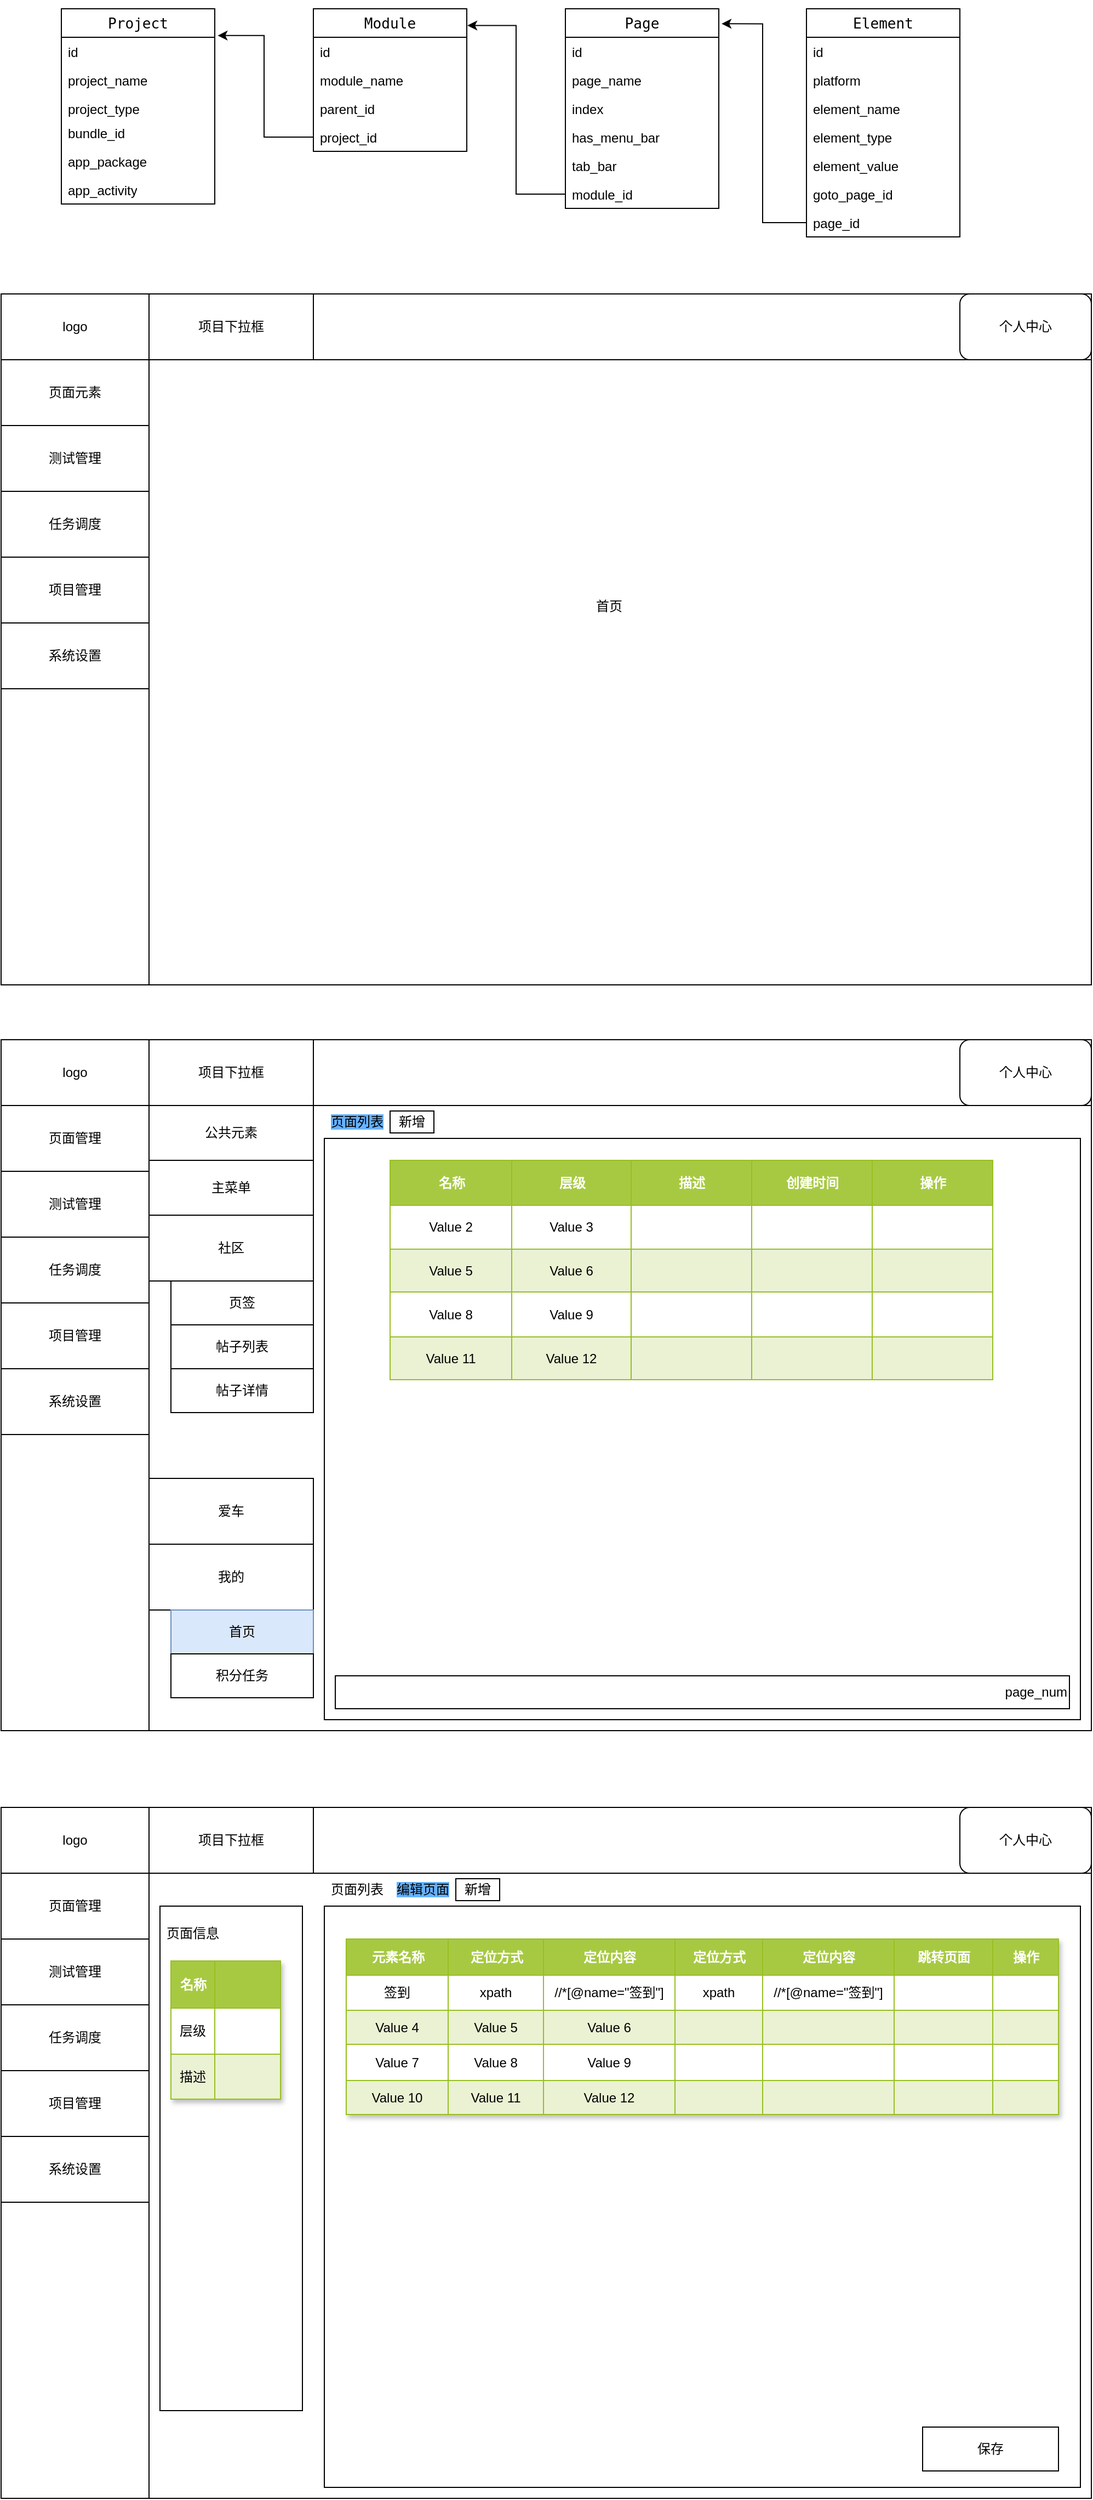 <mxfile version="24.5.2" type="github" pages="2">
  <diagram id="C5RBs43oDa-KdzZeNtuy" name="Page">
    <mxGraphModel dx="1260" dy="957" grid="1" gridSize="10" guides="1" tooltips="1" connect="1" arrows="1" fold="1" page="1" pageScale="1" pageWidth="1169" pageHeight="1654" math="0" shadow="0">
      <root>
        <mxCell id="WIyWlLk6GJQsqaUBKTNV-0" />
        <mxCell id="WIyWlLk6GJQsqaUBKTNV-1" parent="WIyWlLk6GJQsqaUBKTNV-0" />
        <mxCell id="_h58O08lL0XuL_4nm38L-42" value="&lt;div style=&quot;&quot;&gt;&lt;pre style=&quot;font-family: &amp;quot;JetBrains Mono&amp;quot;, monospace; font-size: 9.8pt;&quot;&gt;Project&lt;/pre&gt;&lt;/div&gt;" style="swimlane;fontStyle=0;childLayout=stackLayout;horizontal=1;startSize=26;fillColor=none;horizontalStack=0;resizeParent=1;resizeParentMax=0;resizeLast=0;collapsible=1;marginBottom=0;whiteSpace=wrap;html=1;" parent="WIyWlLk6GJQsqaUBKTNV-1" vertex="1">
          <mxGeometry x="110" y="40" width="140" height="178" as="geometry" />
        </mxCell>
        <mxCell id="_h58O08lL0XuL_4nm38L-43" value="id&lt;br&gt;" style="text;strokeColor=none;fillColor=none;align=left;verticalAlign=top;spacingLeft=4;spacingRight=4;overflow=hidden;rotatable=0;points=[[0,0.5],[1,0.5]];portConstraint=eastwest;whiteSpace=wrap;html=1;" parent="_h58O08lL0XuL_4nm38L-42" vertex="1">
          <mxGeometry y="26" width="140" height="26" as="geometry" />
        </mxCell>
        <mxCell id="_h58O08lL0XuL_4nm38L-44" value="project_name" style="text;strokeColor=none;fillColor=none;align=left;verticalAlign=top;spacingLeft=4;spacingRight=4;overflow=hidden;rotatable=0;points=[[0,0.5],[1,0.5]];portConstraint=eastwest;whiteSpace=wrap;html=1;" parent="_h58O08lL0XuL_4nm38L-42" vertex="1">
          <mxGeometry y="52" width="140" height="26" as="geometry" />
        </mxCell>
        <mxCell id="_h58O08lL0XuL_4nm38L-45" value="project_type" style="text;strokeColor=none;fillColor=none;align=left;verticalAlign=top;spacingLeft=4;spacingRight=4;overflow=hidden;rotatable=0;points=[[0,0.5],[1,0.5]];portConstraint=eastwest;whiteSpace=wrap;html=1;" parent="_h58O08lL0XuL_4nm38L-42" vertex="1">
          <mxGeometry y="78" width="140" height="22" as="geometry" />
        </mxCell>
        <mxCell id="Uk2l2rU-Me_XS8CEKSlt-0" value="bundle_id" style="text;strokeColor=none;fillColor=none;align=left;verticalAlign=top;spacingLeft=4;spacingRight=4;overflow=hidden;rotatable=0;points=[[0,0.5],[1,0.5]];portConstraint=eastwest;whiteSpace=wrap;html=1;" vertex="1" parent="_h58O08lL0XuL_4nm38L-42">
          <mxGeometry y="100" width="140" height="26" as="geometry" />
        </mxCell>
        <mxCell id="Uk2l2rU-Me_XS8CEKSlt-1" value="app_package" style="text;strokeColor=none;fillColor=none;align=left;verticalAlign=top;spacingLeft=4;spacingRight=4;overflow=hidden;rotatable=0;points=[[0,0.5],[1,0.5]];portConstraint=eastwest;whiteSpace=wrap;html=1;" vertex="1" parent="_h58O08lL0XuL_4nm38L-42">
          <mxGeometry y="126" width="140" height="26" as="geometry" />
        </mxCell>
        <mxCell id="Uk2l2rU-Me_XS8CEKSlt-3" value="app_activity" style="text;strokeColor=none;fillColor=none;align=left;verticalAlign=top;spacingLeft=4;spacingRight=4;overflow=hidden;rotatable=0;points=[[0,0.5],[1,0.5]];portConstraint=eastwest;whiteSpace=wrap;html=1;" vertex="1" parent="_h58O08lL0XuL_4nm38L-42">
          <mxGeometry y="152" width="140" height="26" as="geometry" />
        </mxCell>
        <mxCell id="_h58O08lL0XuL_4nm38L-46" value="&lt;div style=&quot;&quot;&gt;&lt;pre style=&quot;font-family: &amp;quot;JetBrains Mono&amp;quot;, monospace; font-size: 9.8pt;&quot;&gt;&lt;div style=&quot;&quot;&gt;&lt;pre style=&quot;font-family: &amp;quot;JetBrains Mono&amp;quot;, monospace; font-size: 9.8pt;&quot;&gt;Module&lt;/pre&gt;&lt;/div&gt;&lt;/pre&gt;&lt;/div&gt;" style="swimlane;fontStyle=0;childLayout=stackLayout;horizontal=1;startSize=26;fillColor=none;horizontalStack=0;resizeParent=1;resizeParentMax=0;resizeLast=0;collapsible=1;marginBottom=0;whiteSpace=wrap;html=1;" parent="WIyWlLk6GJQsqaUBKTNV-1" vertex="1">
          <mxGeometry x="340" y="40" width="140" height="130" as="geometry" />
        </mxCell>
        <mxCell id="_h58O08lL0XuL_4nm38L-47" value="id&lt;br&gt;" style="text;strokeColor=none;fillColor=none;align=left;verticalAlign=top;spacingLeft=4;spacingRight=4;overflow=hidden;rotatable=0;points=[[0,0.5],[1,0.5]];portConstraint=eastwest;whiteSpace=wrap;html=1;" parent="_h58O08lL0XuL_4nm38L-46" vertex="1">
          <mxGeometry y="26" width="140" height="26" as="geometry" />
        </mxCell>
        <mxCell id="_h58O08lL0XuL_4nm38L-48" value="module_name" style="text;strokeColor=none;fillColor=none;align=left;verticalAlign=top;spacingLeft=4;spacingRight=4;overflow=hidden;rotatable=0;points=[[0,0.5],[1,0.5]];portConstraint=eastwest;whiteSpace=wrap;html=1;" parent="_h58O08lL0XuL_4nm38L-46" vertex="1">
          <mxGeometry y="52" width="140" height="26" as="geometry" />
        </mxCell>
        <mxCell id="b2LfvFMzL6xaE7EBwGrQ-47" value="parent_id" style="text;strokeColor=none;fillColor=none;align=left;verticalAlign=top;spacingLeft=4;spacingRight=4;overflow=hidden;rotatable=0;points=[[0,0.5],[1,0.5]];portConstraint=eastwest;whiteSpace=wrap;html=1;" parent="_h58O08lL0XuL_4nm38L-46" vertex="1">
          <mxGeometry y="78" width="140" height="26" as="geometry" />
        </mxCell>
        <mxCell id="_h58O08lL0XuL_4nm38L-49" value="project_id" style="text;strokeColor=none;fillColor=none;align=left;verticalAlign=top;spacingLeft=4;spacingRight=4;overflow=hidden;rotatable=0;points=[[0,0.5],[1,0.5]];portConstraint=eastwest;whiteSpace=wrap;html=1;" parent="_h58O08lL0XuL_4nm38L-46" vertex="1">
          <mxGeometry y="104" width="140" height="26" as="geometry" />
        </mxCell>
        <mxCell id="_h58O08lL0XuL_4nm38L-50" style="edgeStyle=orthogonalEdgeStyle;rounded=0;orthogonalLoop=1;jettySize=auto;html=1;entryX=1.019;entryY=0.137;entryDx=0;entryDy=0;entryPerimeter=0;" parent="WIyWlLk6GJQsqaUBKTNV-1" source="_h58O08lL0XuL_4nm38L-49" target="_h58O08lL0XuL_4nm38L-42" edge="1">
          <mxGeometry relative="1" as="geometry" />
        </mxCell>
        <mxCell id="_h58O08lL0XuL_4nm38L-51" value="&lt;div style=&quot;&quot;&gt;&lt;pre style=&quot;font-family: &amp;quot;JetBrains Mono&amp;quot;, monospace; font-size: 9.8pt;&quot;&gt;&lt;pre style=&quot;font-family: &amp;quot;JetBrains Mono&amp;quot;, monospace; font-size: 9.8pt;&quot;&gt;&lt;div style=&quot;&quot;&gt;&lt;pre style=&quot;font-family: &amp;quot;JetBrains Mono&amp;quot;, monospace; font-size: 9.8pt;&quot;&gt;Page&lt;/pre&gt;&lt;/div&gt;&lt;/pre&gt;&lt;/pre&gt;&lt;/div&gt;" style="swimlane;fontStyle=0;childLayout=stackLayout;horizontal=1;startSize=26;fillColor=none;horizontalStack=0;resizeParent=1;resizeParentMax=0;resizeLast=0;collapsible=1;marginBottom=0;whiteSpace=wrap;html=1;" parent="WIyWlLk6GJQsqaUBKTNV-1" vertex="1">
          <mxGeometry x="570" y="40" width="140" height="182" as="geometry">
            <mxRectangle x="640" y="60" width="70" height="60" as="alternateBounds" />
          </mxGeometry>
        </mxCell>
        <mxCell id="_h58O08lL0XuL_4nm38L-52" value="id&lt;br&gt;" style="text;strokeColor=none;fillColor=none;align=left;verticalAlign=top;spacingLeft=4;spacingRight=4;overflow=hidden;rotatable=0;points=[[0,0.5],[1,0.5]];portConstraint=eastwest;whiteSpace=wrap;html=1;" parent="_h58O08lL0XuL_4nm38L-51" vertex="1">
          <mxGeometry y="26" width="140" height="26" as="geometry" />
        </mxCell>
        <mxCell id="_h58O08lL0XuL_4nm38L-53" value="page_name" style="text;strokeColor=none;fillColor=none;align=left;verticalAlign=top;spacingLeft=4;spacingRight=4;overflow=hidden;rotatable=0;points=[[0,0.5],[1,0.5]];portConstraint=eastwest;whiteSpace=wrap;html=1;" parent="_h58O08lL0XuL_4nm38L-51" vertex="1">
          <mxGeometry y="52" width="140" height="26" as="geometry" />
        </mxCell>
        <mxCell id="_h58O08lL0XuL_4nm38L-63" value="index" style="text;strokeColor=none;fillColor=none;align=left;verticalAlign=top;spacingLeft=4;spacingRight=4;overflow=hidden;rotatable=0;points=[[0,0.5],[1,0.5]];portConstraint=eastwest;whiteSpace=wrap;html=1;" parent="_h58O08lL0XuL_4nm38L-51" vertex="1">
          <mxGeometry y="78" width="140" height="26" as="geometry" />
        </mxCell>
        <mxCell id="_h58O08lL0XuL_4nm38L-64" value="has_menu_bar" style="text;strokeColor=none;fillColor=none;align=left;verticalAlign=top;spacingLeft=4;spacingRight=4;overflow=hidden;rotatable=0;points=[[0,0.5],[1,0.5]];portConstraint=eastwest;whiteSpace=wrap;html=1;" parent="_h58O08lL0XuL_4nm38L-51" vertex="1">
          <mxGeometry y="104" width="140" height="26" as="geometry" />
        </mxCell>
        <mxCell id="_h58O08lL0XuL_4nm38L-65" value="tab_bar" style="text;strokeColor=none;fillColor=none;align=left;verticalAlign=top;spacingLeft=4;spacingRight=4;overflow=hidden;rotatable=0;points=[[0,0.5],[1,0.5]];portConstraint=eastwest;whiteSpace=wrap;html=1;" parent="_h58O08lL0XuL_4nm38L-51" vertex="1">
          <mxGeometry y="130" width="140" height="26" as="geometry" />
        </mxCell>
        <mxCell id="_h58O08lL0XuL_4nm38L-54" value="module_id" style="text;strokeColor=none;fillColor=none;align=left;verticalAlign=top;spacingLeft=4;spacingRight=4;overflow=hidden;rotatable=0;points=[[0,0.5],[1,0.5]];portConstraint=eastwest;whiteSpace=wrap;html=1;" parent="_h58O08lL0XuL_4nm38L-51" vertex="1">
          <mxGeometry y="156" width="140" height="26" as="geometry" />
        </mxCell>
        <mxCell id="_h58O08lL0XuL_4nm38L-55" style="edgeStyle=orthogonalEdgeStyle;rounded=0;orthogonalLoop=1;jettySize=auto;html=1;entryX=1.004;entryY=0.117;entryDx=0;entryDy=0;entryPerimeter=0;" parent="WIyWlLk6GJQsqaUBKTNV-1" source="_h58O08lL0XuL_4nm38L-54" target="_h58O08lL0XuL_4nm38L-46" edge="1">
          <mxGeometry relative="1" as="geometry">
            <mxPoint x="490" y="50" as="targetPoint" />
          </mxGeometry>
        </mxCell>
        <mxCell id="_h58O08lL0XuL_4nm38L-56" value="&lt;div style=&quot;&quot;&gt;&lt;pre style=&quot;font-family: &amp;quot;JetBrains Mono&amp;quot;, monospace; font-size: 9.8pt;&quot;&gt;&lt;pre style=&quot;font-family: &amp;quot;JetBrains Mono&amp;quot;, monospace; font-size: 9.8pt;&quot;&gt;&lt;pre style=&quot;font-family: &amp;quot;JetBrains Mono&amp;quot;, monospace; font-size: 9.8pt;&quot;&gt;&lt;div style=&quot;&quot;&gt;&lt;pre style=&quot;font-family: &amp;quot;JetBrains Mono&amp;quot;, monospace; font-size: 9.8pt;&quot;&gt;Element&lt;/pre&gt;&lt;/div&gt;&lt;/pre&gt;&lt;/pre&gt;&lt;/pre&gt;&lt;/div&gt;" style="swimlane;fontStyle=0;childLayout=stackLayout;horizontal=1;startSize=26;fillColor=none;horizontalStack=0;resizeParent=1;resizeParentMax=0;resizeLast=0;collapsible=1;marginBottom=0;whiteSpace=wrap;html=1;" parent="WIyWlLk6GJQsqaUBKTNV-1" vertex="1">
          <mxGeometry x="790" y="40" width="140" height="208" as="geometry">
            <mxRectangle x="640" y="60" width="70" height="60" as="alternateBounds" />
          </mxGeometry>
        </mxCell>
        <mxCell id="_h58O08lL0XuL_4nm38L-57" value="id&lt;br&gt;" style="text;strokeColor=none;fillColor=none;align=left;verticalAlign=top;spacingLeft=4;spacingRight=4;overflow=hidden;rotatable=0;points=[[0,0.5],[1,0.5]];portConstraint=eastwest;whiteSpace=wrap;html=1;" parent="_h58O08lL0XuL_4nm38L-56" vertex="1">
          <mxGeometry y="26" width="140" height="26" as="geometry" />
        </mxCell>
        <mxCell id="_h58O08lL0XuL_4nm38L-66" value="platform" style="text;strokeColor=none;fillColor=none;align=left;verticalAlign=top;spacingLeft=4;spacingRight=4;overflow=hidden;rotatable=0;points=[[0,0.5],[1,0.5]];portConstraint=eastwest;whiteSpace=wrap;html=1;" parent="_h58O08lL0XuL_4nm38L-56" vertex="1">
          <mxGeometry y="52" width="140" height="26" as="geometry" />
        </mxCell>
        <mxCell id="_h58O08lL0XuL_4nm38L-58" value="element_name" style="text;strokeColor=none;fillColor=none;align=left;verticalAlign=top;spacingLeft=4;spacingRight=4;overflow=hidden;rotatable=0;points=[[0,0.5],[1,0.5]];portConstraint=eastwest;whiteSpace=wrap;html=1;" parent="_h58O08lL0XuL_4nm38L-56" vertex="1">
          <mxGeometry y="78" width="140" height="26" as="geometry" />
        </mxCell>
        <mxCell id="_h58O08lL0XuL_4nm38L-59" value="element_type" style="text;strokeColor=none;fillColor=none;align=left;verticalAlign=top;spacingLeft=4;spacingRight=4;overflow=hidden;rotatable=0;points=[[0,0.5],[1,0.5]];portConstraint=eastwest;whiteSpace=wrap;html=1;" parent="_h58O08lL0XuL_4nm38L-56" vertex="1">
          <mxGeometry y="104" width="140" height="26" as="geometry" />
        </mxCell>
        <mxCell id="_h58O08lL0XuL_4nm38L-60" value="element_value" style="text;strokeColor=none;fillColor=none;align=left;verticalAlign=top;spacingLeft=4;spacingRight=4;overflow=hidden;rotatable=0;points=[[0,0.5],[1,0.5]];portConstraint=eastwest;whiteSpace=wrap;html=1;" parent="_h58O08lL0XuL_4nm38L-56" vertex="1">
          <mxGeometry y="130" width="140" height="26" as="geometry" />
        </mxCell>
        <mxCell id="b2LfvFMzL6xaE7EBwGrQ-15" value="goto_page_id" style="text;strokeColor=none;fillColor=none;align=left;verticalAlign=top;spacingLeft=4;spacingRight=4;overflow=hidden;rotatable=0;points=[[0,0.5],[1,0.5]];portConstraint=eastwest;whiteSpace=wrap;html=1;" parent="_h58O08lL0XuL_4nm38L-56" vertex="1">
          <mxGeometry y="156" width="140" height="26" as="geometry" />
        </mxCell>
        <mxCell id="_h58O08lL0XuL_4nm38L-61" value="page_id" style="text;strokeColor=none;fillColor=none;align=left;verticalAlign=top;spacingLeft=4;spacingRight=4;overflow=hidden;rotatable=0;points=[[0,0.5],[1,0.5]];portConstraint=eastwest;whiteSpace=wrap;html=1;" parent="_h58O08lL0XuL_4nm38L-56" vertex="1">
          <mxGeometry y="182" width="140" height="26" as="geometry" />
        </mxCell>
        <mxCell id="_h58O08lL0XuL_4nm38L-68" value="" style="edgeStyle=orthogonalEdgeStyle;rounded=0;orthogonalLoop=1;jettySize=auto;html=1;entryX=1.018;entryY=0.075;entryDx=0;entryDy=0;entryPerimeter=0;" parent="WIyWlLk6GJQsqaUBKTNV-1" source="_h58O08lL0XuL_4nm38L-61" target="_h58O08lL0XuL_4nm38L-51" edge="1">
          <mxGeometry relative="1" as="geometry" />
        </mxCell>
        <mxCell id="raLW1N3kvsq4yjCMHD2_-0" value="" style="rounded=0;whiteSpace=wrap;html=1;" parent="WIyWlLk6GJQsqaUBKTNV-1" vertex="1">
          <mxGeometry x="55" y="300" width="995" height="630" as="geometry" />
        </mxCell>
        <mxCell id="b2LfvFMzL6xaE7EBwGrQ-1" value="" style="rounded=0;whiteSpace=wrap;html=1;" parent="WIyWlLk6GJQsqaUBKTNV-1" vertex="1">
          <mxGeometry x="55" y="980" width="995" height="630" as="geometry" />
        </mxCell>
        <mxCell id="b2LfvFMzL6xaE7EBwGrQ-9" value="社区" style="rounded=0;whiteSpace=wrap;html=1;" parent="WIyWlLk6GJQsqaUBKTNV-1" vertex="1">
          <mxGeometry x="190" y="1140" width="150" height="60" as="geometry" />
        </mxCell>
        <mxCell id="b2LfvFMzL6xaE7EBwGrQ-10" value="页签" style="rounded=0;whiteSpace=wrap;html=1;" parent="WIyWlLk6GJQsqaUBKTNV-1" vertex="1">
          <mxGeometry x="210" y="1200" width="130" height="40" as="geometry" />
        </mxCell>
        <mxCell id="b2LfvFMzL6xaE7EBwGrQ-11" value="帖子列表" style="rounded=0;whiteSpace=wrap;html=1;" parent="WIyWlLk6GJQsqaUBKTNV-1" vertex="1">
          <mxGeometry x="210" y="1240" width="130" height="40" as="geometry" />
        </mxCell>
        <mxCell id="b2LfvFMzL6xaE7EBwGrQ-12" value="帖子详情" style="rounded=0;whiteSpace=wrap;html=1;" parent="WIyWlLk6GJQsqaUBKTNV-1" vertex="1">
          <mxGeometry x="210" y="1280" width="130" height="40" as="geometry" />
        </mxCell>
        <mxCell id="b2LfvFMzL6xaE7EBwGrQ-16" value="我的" style="rounded=0;whiteSpace=wrap;html=1;" parent="WIyWlLk6GJQsqaUBKTNV-1" vertex="1">
          <mxGeometry x="190" y="1440" width="150" height="60" as="geometry" />
        </mxCell>
        <mxCell id="b2LfvFMzL6xaE7EBwGrQ-18" value="爱车" style="rounded=0;whiteSpace=wrap;html=1;" parent="WIyWlLk6GJQsqaUBKTNV-1" vertex="1">
          <mxGeometry x="190" y="1380" width="150" height="60" as="geometry" />
        </mxCell>
        <mxCell id="b2LfvFMzL6xaE7EBwGrQ-19" value="首页" style="rounded=0;whiteSpace=wrap;html=1;fillColor=#dae8fc;strokeColor=#6c8ebf;" parent="WIyWlLk6GJQsqaUBKTNV-1" vertex="1">
          <mxGeometry x="210" y="1500" width="130" height="40" as="geometry" />
        </mxCell>
        <mxCell id="b2LfvFMzL6xaE7EBwGrQ-20" value="积分任务" style="rounded=0;whiteSpace=wrap;html=1;" parent="WIyWlLk6GJQsqaUBKTNV-1" vertex="1">
          <mxGeometry x="210" y="1540" width="130" height="40" as="geometry" />
        </mxCell>
        <mxCell id="b2LfvFMzL6xaE7EBwGrQ-29" value="" style="rounded=0;whiteSpace=wrap;html=1;" parent="WIyWlLk6GJQsqaUBKTNV-1" vertex="1">
          <mxGeometry x="55" y="300" width="135" height="630" as="geometry" />
        </mxCell>
        <mxCell id="b2LfvFMzL6xaE7EBwGrQ-30" value="logo" style="rounded=0;whiteSpace=wrap;html=1;" parent="WIyWlLk6GJQsqaUBKTNV-1" vertex="1">
          <mxGeometry x="55" y="300" width="135" height="60" as="geometry" />
        </mxCell>
        <mxCell id="b2LfvFMzL6xaE7EBwGrQ-31" value="页面元素" style="rounded=0;whiteSpace=wrap;html=1;" parent="WIyWlLk6GJQsqaUBKTNV-1" vertex="1">
          <mxGeometry x="55" y="360" width="135" height="60" as="geometry" />
        </mxCell>
        <mxCell id="b2LfvFMzL6xaE7EBwGrQ-32" value="测试管理" style="rounded=0;whiteSpace=wrap;html=1;" parent="WIyWlLk6GJQsqaUBKTNV-1" vertex="1">
          <mxGeometry x="55" y="420" width="135" height="60" as="geometry" />
        </mxCell>
        <mxCell id="b2LfvFMzL6xaE7EBwGrQ-33" value="任务调度" style="rounded=0;whiteSpace=wrap;html=1;" parent="WIyWlLk6GJQsqaUBKTNV-1" vertex="1">
          <mxGeometry x="55" y="480" width="135" height="60" as="geometry" />
        </mxCell>
        <mxCell id="b2LfvFMzL6xaE7EBwGrQ-34" value="项目管理" style="rounded=0;whiteSpace=wrap;html=1;" parent="WIyWlLk6GJQsqaUBKTNV-1" vertex="1">
          <mxGeometry x="55" y="540" width="135" height="60" as="geometry" />
        </mxCell>
        <mxCell id="b2LfvFMzL6xaE7EBwGrQ-35" value="系统设置" style="rounded=0;whiteSpace=wrap;html=1;" parent="WIyWlLk6GJQsqaUBKTNV-1" vertex="1">
          <mxGeometry x="55" y="600" width="135" height="60" as="geometry" />
        </mxCell>
        <mxCell id="b2LfvFMzL6xaE7EBwGrQ-36" value="" style="rounded=0;whiteSpace=wrap;html=1;" parent="WIyWlLk6GJQsqaUBKTNV-1" vertex="1">
          <mxGeometry x="55" y="980" width="135" height="630" as="geometry" />
        </mxCell>
        <mxCell id="b2LfvFMzL6xaE7EBwGrQ-37" value="logo" style="rounded=0;whiteSpace=wrap;html=1;" parent="WIyWlLk6GJQsqaUBKTNV-1" vertex="1">
          <mxGeometry x="55" y="980" width="135" height="60" as="geometry" />
        </mxCell>
        <mxCell id="b2LfvFMzL6xaE7EBwGrQ-38" value="页面管理" style="rounded=0;whiteSpace=wrap;html=1;" parent="WIyWlLk6GJQsqaUBKTNV-1" vertex="1">
          <mxGeometry x="55" y="1040" width="135" height="60" as="geometry" />
        </mxCell>
        <mxCell id="b2LfvFMzL6xaE7EBwGrQ-39" value="测试管理" style="rounded=0;whiteSpace=wrap;html=1;" parent="WIyWlLk6GJQsqaUBKTNV-1" vertex="1">
          <mxGeometry x="55" y="1100" width="135" height="60" as="geometry" />
        </mxCell>
        <mxCell id="b2LfvFMzL6xaE7EBwGrQ-40" value="任务调度" style="rounded=0;whiteSpace=wrap;html=1;" parent="WIyWlLk6GJQsqaUBKTNV-1" vertex="1">
          <mxGeometry x="55" y="1160" width="135" height="60" as="geometry" />
        </mxCell>
        <mxCell id="b2LfvFMzL6xaE7EBwGrQ-41" value="项目管理" style="rounded=0;whiteSpace=wrap;html=1;" parent="WIyWlLk6GJQsqaUBKTNV-1" vertex="1">
          <mxGeometry x="55" y="1220" width="135" height="60" as="geometry" />
        </mxCell>
        <mxCell id="b2LfvFMzL6xaE7EBwGrQ-42" value="系统设置" style="rounded=0;whiteSpace=wrap;html=1;" parent="WIyWlLk6GJQsqaUBKTNV-1" vertex="1">
          <mxGeometry x="55" y="1280" width="135" height="60" as="geometry" />
        </mxCell>
        <mxCell id="b2LfvFMzL6xaE7EBwGrQ-43" value="" style="rounded=0;whiteSpace=wrap;html=1;" parent="WIyWlLk6GJQsqaUBKTNV-1" vertex="1">
          <mxGeometry x="190" y="980" width="860" height="60" as="geometry" />
        </mxCell>
        <mxCell id="b2LfvFMzL6xaE7EBwGrQ-44" value="" style="rounded=0;whiteSpace=wrap;html=1;" parent="WIyWlLk6GJQsqaUBKTNV-1" vertex="1">
          <mxGeometry x="190" y="300" width="860" height="60" as="geometry" />
        </mxCell>
        <mxCell id="b2LfvFMzL6xaE7EBwGrQ-45" value="项目下拉框" style="rounded=0;whiteSpace=wrap;html=1;" parent="WIyWlLk6GJQsqaUBKTNV-1" vertex="1">
          <mxGeometry x="190" y="300" width="150" height="60" as="geometry" />
        </mxCell>
        <mxCell id="b2LfvFMzL6xaE7EBwGrQ-46" value="项目下拉框" style="rounded=0;whiteSpace=wrap;html=1;" parent="WIyWlLk6GJQsqaUBKTNV-1" vertex="1">
          <mxGeometry x="190" y="980" width="150" height="60" as="geometry" />
        </mxCell>
        <mxCell id="b2LfvFMzL6xaE7EBwGrQ-48" value="公共元素" style="rounded=0;whiteSpace=wrap;html=1;" parent="WIyWlLk6GJQsqaUBKTNV-1" vertex="1">
          <mxGeometry x="190" y="1040" width="150" height="50" as="geometry" />
        </mxCell>
        <mxCell id="b2LfvFMzL6xaE7EBwGrQ-49" value="主菜单" style="rounded=0;whiteSpace=wrap;html=1;" parent="WIyWlLk6GJQsqaUBKTNV-1" vertex="1">
          <mxGeometry x="190" y="1090" width="150" height="50" as="geometry" />
        </mxCell>
        <mxCell id="b2LfvFMzL6xaE7EBwGrQ-50" value="个人中心" style="rounded=1;whiteSpace=wrap;html=1;" parent="WIyWlLk6GJQsqaUBKTNV-1" vertex="1">
          <mxGeometry x="930" y="300" width="120" height="60" as="geometry" />
        </mxCell>
        <mxCell id="b2LfvFMzL6xaE7EBwGrQ-51" value="个人中心" style="rounded=1;whiteSpace=wrap;html=1;" parent="WIyWlLk6GJQsqaUBKTNV-1" vertex="1">
          <mxGeometry x="930" y="980" width="120" height="60" as="geometry" />
        </mxCell>
        <mxCell id="b2LfvFMzL6xaE7EBwGrQ-52" value="" style="rounded=0;whiteSpace=wrap;html=1;" parent="WIyWlLk6GJQsqaUBKTNV-1" vertex="1">
          <mxGeometry x="350" y="1070" width="690" height="530" as="geometry" />
        </mxCell>
        <mxCell id="b2LfvFMzL6xaE7EBwGrQ-54" value="&lt;span style=&quot;background-color: rgb(102, 178, 255);&quot;&gt;页面列表&lt;/span&gt;" style="text;html=1;strokeColor=none;fillColor=none;align=center;verticalAlign=middle;whiteSpace=wrap;rounded=0;" parent="WIyWlLk6GJQsqaUBKTNV-1" vertex="1">
          <mxGeometry x="350" y="1040" width="60" height="30" as="geometry" />
        </mxCell>
        <mxCell id="b2LfvFMzL6xaE7EBwGrQ-55" value="新增" style="rounded=0;whiteSpace=wrap;html=1;" parent="WIyWlLk6GJQsqaUBKTNV-1" vertex="1">
          <mxGeometry x="410" y="1045" width="40" height="20" as="geometry" />
        </mxCell>
        <mxCell id="b2LfvFMzL6xaE7EBwGrQ-126" value="" style="rounded=0;whiteSpace=wrap;html=1;" parent="WIyWlLk6GJQsqaUBKTNV-1" vertex="1">
          <mxGeometry x="55" y="1680" width="995" height="630" as="geometry" />
        </mxCell>
        <mxCell id="b2LfvFMzL6xaE7EBwGrQ-135" value="" style="rounded=0;whiteSpace=wrap;html=1;" parent="WIyWlLk6GJQsqaUBKTNV-1" vertex="1">
          <mxGeometry x="55" y="1680" width="135" height="630" as="geometry" />
        </mxCell>
        <mxCell id="b2LfvFMzL6xaE7EBwGrQ-136" value="logo" style="rounded=0;whiteSpace=wrap;html=1;" parent="WIyWlLk6GJQsqaUBKTNV-1" vertex="1">
          <mxGeometry x="55" y="1680" width="135" height="60" as="geometry" />
        </mxCell>
        <mxCell id="b2LfvFMzL6xaE7EBwGrQ-137" value="页面管理" style="rounded=0;whiteSpace=wrap;html=1;" parent="WIyWlLk6GJQsqaUBKTNV-1" vertex="1">
          <mxGeometry x="55" y="1740" width="135" height="60" as="geometry" />
        </mxCell>
        <mxCell id="b2LfvFMzL6xaE7EBwGrQ-138" value="测试管理" style="rounded=0;whiteSpace=wrap;html=1;" parent="WIyWlLk6GJQsqaUBKTNV-1" vertex="1">
          <mxGeometry x="55" y="1800" width="135" height="60" as="geometry" />
        </mxCell>
        <mxCell id="b2LfvFMzL6xaE7EBwGrQ-139" value="任务调度" style="rounded=0;whiteSpace=wrap;html=1;" parent="WIyWlLk6GJQsqaUBKTNV-1" vertex="1">
          <mxGeometry x="55" y="1860" width="135" height="60" as="geometry" />
        </mxCell>
        <mxCell id="b2LfvFMzL6xaE7EBwGrQ-140" value="项目管理" style="rounded=0;whiteSpace=wrap;html=1;" parent="WIyWlLk6GJQsqaUBKTNV-1" vertex="1">
          <mxGeometry x="55" y="1920" width="135" height="60" as="geometry" />
        </mxCell>
        <mxCell id="b2LfvFMzL6xaE7EBwGrQ-141" value="系统设置" style="rounded=0;whiteSpace=wrap;html=1;" parent="WIyWlLk6GJQsqaUBKTNV-1" vertex="1">
          <mxGeometry x="55" y="1980" width="135" height="60" as="geometry" />
        </mxCell>
        <mxCell id="b2LfvFMzL6xaE7EBwGrQ-142" value="" style="rounded=0;whiteSpace=wrap;html=1;" parent="WIyWlLk6GJQsqaUBKTNV-1" vertex="1">
          <mxGeometry x="190" y="1680" width="860" height="60" as="geometry" />
        </mxCell>
        <mxCell id="b2LfvFMzL6xaE7EBwGrQ-143" value="项目下拉框" style="rounded=0;whiteSpace=wrap;html=1;" parent="WIyWlLk6GJQsqaUBKTNV-1" vertex="1">
          <mxGeometry x="190" y="1680" width="150" height="60" as="geometry" />
        </mxCell>
        <mxCell id="b2LfvFMzL6xaE7EBwGrQ-146" value="个人中心" style="rounded=1;whiteSpace=wrap;html=1;" parent="WIyWlLk6GJQsqaUBKTNV-1" vertex="1">
          <mxGeometry x="930" y="1680" width="120" height="60" as="geometry" />
        </mxCell>
        <mxCell id="b2LfvFMzL6xaE7EBwGrQ-147" value="" style="rounded=0;whiteSpace=wrap;html=1;" parent="WIyWlLk6GJQsqaUBKTNV-1" vertex="1">
          <mxGeometry x="350" y="1770" width="690" height="530" as="geometry" />
        </mxCell>
        <mxCell id="b2LfvFMzL6xaE7EBwGrQ-149" value="&lt;span style=&quot;background-color: rgb(102, 178, 255);&quot;&gt;编辑页面&lt;/span&gt;" style="text;html=1;strokeColor=none;fillColor=none;align=center;verticalAlign=middle;whiteSpace=wrap;rounded=0;" parent="WIyWlLk6GJQsqaUBKTNV-1" vertex="1">
          <mxGeometry x="410" y="1740" width="60" height="30" as="geometry" />
        </mxCell>
        <mxCell id="b2LfvFMzL6xaE7EBwGrQ-150" value="新增" style="rounded=0;whiteSpace=wrap;html=1;" parent="WIyWlLk6GJQsqaUBKTNV-1" vertex="1">
          <mxGeometry x="470" y="1745" width="40" height="20" as="geometry" />
        </mxCell>
        <mxCell id="b2LfvFMzL6xaE7EBwGrQ-187" value="页面列表" style="text;html=1;strokeColor=none;fillColor=none;align=center;verticalAlign=middle;whiteSpace=wrap;rounded=0;" parent="WIyWlLk6GJQsqaUBKTNV-1" vertex="1">
          <mxGeometry x="350" y="1740" width="60" height="30" as="geometry" />
        </mxCell>
        <mxCell id="b2LfvFMzL6xaE7EBwGrQ-188" value="" style="rounded=0;whiteSpace=wrap;html=1;" parent="WIyWlLk6GJQsqaUBKTNV-1" vertex="1">
          <mxGeometry x="200" y="1770" width="130" height="460" as="geometry" />
        </mxCell>
        <mxCell id="b2LfvFMzL6xaE7EBwGrQ-189" value="页面信息" style="text;html=1;strokeColor=none;fillColor=none;align=center;verticalAlign=middle;whiteSpace=wrap;rounded=0;" parent="WIyWlLk6GJQsqaUBKTNV-1" vertex="1">
          <mxGeometry x="200" y="1780" width="60" height="30" as="geometry" />
        </mxCell>
        <mxCell id="b2LfvFMzL6xaE7EBwGrQ-190" value="Assets" style="childLayout=tableLayout;recursiveResize=0;strokeColor=#98bf21;fillColor=#A7C942;shadow=1;" parent="WIyWlLk6GJQsqaUBKTNV-1" vertex="1">
          <mxGeometry x="210" y="1820" width="100" height="126" as="geometry" />
        </mxCell>
        <mxCell id="b2LfvFMzL6xaE7EBwGrQ-191" style="shape=tableRow;horizontal=0;startSize=0;swimlaneHead=0;swimlaneBody=0;top=0;left=0;bottom=0;right=0;dropTarget=0;collapsible=0;recursiveResize=0;expand=0;fontStyle=0;strokeColor=inherit;fillColor=#ffffff;" parent="b2LfvFMzL6xaE7EBwGrQ-190" vertex="1">
          <mxGeometry width="100" height="43" as="geometry" />
        </mxCell>
        <mxCell id="b2LfvFMzL6xaE7EBwGrQ-192" value="名称" style="connectable=0;recursiveResize=0;strokeColor=inherit;fillColor=#A7C942;align=center;fontStyle=1;fontColor=#FFFFFF;html=1;" parent="b2LfvFMzL6xaE7EBwGrQ-191" vertex="1">
          <mxGeometry width="40" height="43" as="geometry">
            <mxRectangle width="40" height="43" as="alternateBounds" />
          </mxGeometry>
        </mxCell>
        <mxCell id="b2LfvFMzL6xaE7EBwGrQ-211" style="connectable=0;recursiveResize=0;strokeColor=inherit;fillColor=#A7C942;align=center;fontStyle=1;fontColor=#FFFFFF;html=1;" parent="b2LfvFMzL6xaE7EBwGrQ-191" vertex="1">
          <mxGeometry x="40" width="60" height="43" as="geometry">
            <mxRectangle width="60" height="43" as="alternateBounds" />
          </mxGeometry>
        </mxCell>
        <mxCell id="b2LfvFMzL6xaE7EBwGrQ-195" value="" style="shape=tableRow;horizontal=0;startSize=0;swimlaneHead=0;swimlaneBody=0;top=0;left=0;bottom=0;right=0;dropTarget=0;collapsible=0;recursiveResize=0;expand=0;fontStyle=0;strokeColor=inherit;fillColor=#ffffff;" parent="b2LfvFMzL6xaE7EBwGrQ-190" vertex="1">
          <mxGeometry y="43" width="100" height="42" as="geometry" />
        </mxCell>
        <mxCell id="b2LfvFMzL6xaE7EBwGrQ-196" value="层级" style="connectable=0;recursiveResize=0;strokeColor=inherit;fillColor=inherit;align=center;whiteSpace=wrap;html=1;" parent="b2LfvFMzL6xaE7EBwGrQ-195" vertex="1">
          <mxGeometry width="40" height="42" as="geometry">
            <mxRectangle width="40" height="42" as="alternateBounds" />
          </mxGeometry>
        </mxCell>
        <mxCell id="b2LfvFMzL6xaE7EBwGrQ-212" style="connectable=0;recursiveResize=0;strokeColor=inherit;fillColor=inherit;align=center;whiteSpace=wrap;html=1;" parent="b2LfvFMzL6xaE7EBwGrQ-195" vertex="1">
          <mxGeometry x="40" width="60" height="42" as="geometry">
            <mxRectangle width="60" height="42" as="alternateBounds" />
          </mxGeometry>
        </mxCell>
        <mxCell id="b2LfvFMzL6xaE7EBwGrQ-199" value="" style="shape=tableRow;horizontal=0;startSize=0;swimlaneHead=0;swimlaneBody=0;top=0;left=0;bottom=0;right=0;dropTarget=0;collapsible=0;recursiveResize=0;expand=0;fontStyle=1;strokeColor=inherit;fillColor=#EAF2D3;" parent="b2LfvFMzL6xaE7EBwGrQ-190" vertex="1">
          <mxGeometry y="85" width="100" height="41" as="geometry" />
        </mxCell>
        <mxCell id="b2LfvFMzL6xaE7EBwGrQ-200" value="描述" style="connectable=0;recursiveResize=0;strokeColor=inherit;fillColor=inherit;whiteSpace=wrap;html=1;" parent="b2LfvFMzL6xaE7EBwGrQ-199" vertex="1">
          <mxGeometry width="40" height="41" as="geometry">
            <mxRectangle width="40" height="41" as="alternateBounds" />
          </mxGeometry>
        </mxCell>
        <mxCell id="b2LfvFMzL6xaE7EBwGrQ-213" style="connectable=0;recursiveResize=0;strokeColor=inherit;fillColor=inherit;whiteSpace=wrap;html=1;" parent="b2LfvFMzL6xaE7EBwGrQ-199" vertex="1">
          <mxGeometry x="40" width="60" height="41" as="geometry">
            <mxRectangle width="60" height="41" as="alternateBounds" />
          </mxGeometry>
        </mxCell>
        <mxCell id="b2LfvFMzL6xaE7EBwGrQ-445" value="保存" style="rounded=0;whiteSpace=wrap;html=1;" parent="WIyWlLk6GJQsqaUBKTNV-1" vertex="1">
          <mxGeometry x="896" y="2245" width="124" height="40" as="geometry" />
        </mxCell>
        <mxCell id="b2LfvFMzL6xaE7EBwGrQ-446" value="page_num" style="rounded=0;whiteSpace=wrap;html=1;align=right;" parent="WIyWlLk6GJQsqaUBKTNV-1" vertex="1">
          <mxGeometry x="360" y="1560" width="670" height="30" as="geometry" />
        </mxCell>
        <mxCell id="b2LfvFMzL6xaE7EBwGrQ-447" value="Assets" style="childLayout=tableLayout;recursiveResize=0;strokeColor=#98bf21;fillColor=#A7C942;shadow=0;backgroundOutline=0;" parent="WIyWlLk6GJQsqaUBKTNV-1" vertex="1">
          <mxGeometry x="410" y="1090" width="550" height="200" as="geometry" />
        </mxCell>
        <mxCell id="b2LfvFMzL6xaE7EBwGrQ-448" style="shape=tableRow;horizontal=0;startSize=0;swimlaneHead=0;swimlaneBody=0;top=0;left=0;bottom=0;right=0;dropTarget=0;collapsible=0;recursiveResize=0;expand=0;fontStyle=0;strokeColor=inherit;fillColor=#ffffff;" parent="b2LfvFMzL6xaE7EBwGrQ-447" vertex="1">
          <mxGeometry width="550" height="41" as="geometry" />
        </mxCell>
        <mxCell id="b2LfvFMzL6xaE7EBwGrQ-449" value="名称" style="connectable=0;recursiveResize=0;strokeColor=inherit;fillColor=#A7C942;align=center;fontStyle=1;fontColor=#FFFFFF;html=1;" parent="b2LfvFMzL6xaE7EBwGrQ-448" vertex="1">
          <mxGeometry width="111" height="41" as="geometry">
            <mxRectangle width="111" height="41" as="alternateBounds" />
          </mxGeometry>
        </mxCell>
        <mxCell id="b2LfvFMzL6xaE7EBwGrQ-450" value="层级" style="connectable=0;recursiveResize=0;strokeColor=inherit;fillColor=#A7C942;align=center;fontStyle=1;fontColor=#FFFFFF;html=1;" parent="b2LfvFMzL6xaE7EBwGrQ-448" vertex="1">
          <mxGeometry x="111" width="109" height="41" as="geometry">
            <mxRectangle width="109" height="41" as="alternateBounds" />
          </mxGeometry>
        </mxCell>
        <mxCell id="b2LfvFMzL6xaE7EBwGrQ-451" value="描述" style="connectable=0;recursiveResize=0;strokeColor=inherit;fillColor=#A7C942;align=center;fontStyle=1;fontColor=#FFFFFF;html=1;" parent="b2LfvFMzL6xaE7EBwGrQ-448" vertex="1">
          <mxGeometry x="220" width="110" height="41" as="geometry">
            <mxRectangle width="110" height="41" as="alternateBounds" />
          </mxGeometry>
        </mxCell>
        <mxCell id="b2LfvFMzL6xaE7EBwGrQ-452" value="创建时间" style="connectable=0;recursiveResize=0;strokeColor=inherit;fillColor=#A7C942;align=center;fontStyle=1;fontColor=#FFFFFF;html=1;" parent="b2LfvFMzL6xaE7EBwGrQ-448" vertex="1">
          <mxGeometry x="330" width="110" height="41" as="geometry">
            <mxRectangle width="110" height="41" as="alternateBounds" />
          </mxGeometry>
        </mxCell>
        <mxCell id="b2LfvFMzL6xaE7EBwGrQ-453" value="操作" style="connectable=0;recursiveResize=0;strokeColor=inherit;fillColor=#A7C942;align=center;fontStyle=1;fontColor=#FFFFFF;html=1;" parent="b2LfvFMzL6xaE7EBwGrQ-448" vertex="1">
          <mxGeometry x="440" width="110" height="41" as="geometry">
            <mxRectangle width="110" height="41" as="alternateBounds" />
          </mxGeometry>
        </mxCell>
        <mxCell id="b2LfvFMzL6xaE7EBwGrQ-454" value="" style="shape=tableRow;horizontal=0;startSize=0;swimlaneHead=0;swimlaneBody=0;top=0;left=0;bottom=0;right=0;dropTarget=0;collapsible=0;recursiveResize=0;expand=0;fontStyle=0;strokeColor=inherit;fillColor=#ffffff;" parent="b2LfvFMzL6xaE7EBwGrQ-447" vertex="1">
          <mxGeometry y="41" width="550" height="40" as="geometry" />
        </mxCell>
        <mxCell id="b2LfvFMzL6xaE7EBwGrQ-455" value="Value 2" style="connectable=0;recursiveResize=0;strokeColor=inherit;fillColor=inherit;align=center;whiteSpace=wrap;html=1;" parent="b2LfvFMzL6xaE7EBwGrQ-454" vertex="1">
          <mxGeometry width="111" height="40" as="geometry">
            <mxRectangle width="111" height="40" as="alternateBounds" />
          </mxGeometry>
        </mxCell>
        <mxCell id="b2LfvFMzL6xaE7EBwGrQ-456" value="Value 3" style="connectable=0;recursiveResize=0;strokeColor=inherit;fillColor=inherit;align=center;whiteSpace=wrap;html=1;" parent="b2LfvFMzL6xaE7EBwGrQ-454" vertex="1">
          <mxGeometry x="111" width="109" height="40" as="geometry">
            <mxRectangle width="109" height="40" as="alternateBounds" />
          </mxGeometry>
        </mxCell>
        <mxCell id="b2LfvFMzL6xaE7EBwGrQ-457" style="connectable=0;recursiveResize=0;strokeColor=inherit;fillColor=inherit;align=center;whiteSpace=wrap;html=1;" parent="b2LfvFMzL6xaE7EBwGrQ-454" vertex="1">
          <mxGeometry x="220" width="110" height="40" as="geometry">
            <mxRectangle width="110" height="40" as="alternateBounds" />
          </mxGeometry>
        </mxCell>
        <mxCell id="b2LfvFMzL6xaE7EBwGrQ-458" style="connectable=0;recursiveResize=0;strokeColor=inherit;fillColor=inherit;align=center;whiteSpace=wrap;html=1;" parent="b2LfvFMzL6xaE7EBwGrQ-454" vertex="1">
          <mxGeometry x="330" width="110" height="40" as="geometry">
            <mxRectangle width="110" height="40" as="alternateBounds" />
          </mxGeometry>
        </mxCell>
        <mxCell id="b2LfvFMzL6xaE7EBwGrQ-459" style="connectable=0;recursiveResize=0;strokeColor=inherit;fillColor=inherit;align=center;whiteSpace=wrap;html=1;" parent="b2LfvFMzL6xaE7EBwGrQ-454" vertex="1">
          <mxGeometry x="440" width="110" height="40" as="geometry">
            <mxRectangle width="110" height="40" as="alternateBounds" />
          </mxGeometry>
        </mxCell>
        <mxCell id="b2LfvFMzL6xaE7EBwGrQ-460" value="" style="shape=tableRow;horizontal=0;startSize=0;swimlaneHead=0;swimlaneBody=0;top=0;left=0;bottom=0;right=0;dropTarget=0;collapsible=0;recursiveResize=0;expand=0;fontStyle=1;strokeColor=inherit;fillColor=#EAF2D3;" parent="b2LfvFMzL6xaE7EBwGrQ-447" vertex="1">
          <mxGeometry y="81" width="550" height="39" as="geometry" />
        </mxCell>
        <mxCell id="b2LfvFMzL6xaE7EBwGrQ-461" value="Value 5" style="connectable=0;recursiveResize=0;strokeColor=inherit;fillColor=inherit;whiteSpace=wrap;html=1;" parent="b2LfvFMzL6xaE7EBwGrQ-460" vertex="1">
          <mxGeometry width="111" height="39" as="geometry">
            <mxRectangle width="111" height="39" as="alternateBounds" />
          </mxGeometry>
        </mxCell>
        <mxCell id="b2LfvFMzL6xaE7EBwGrQ-462" value="Value 6" style="connectable=0;recursiveResize=0;strokeColor=inherit;fillColor=inherit;whiteSpace=wrap;html=1;" parent="b2LfvFMzL6xaE7EBwGrQ-460" vertex="1">
          <mxGeometry x="111" width="109" height="39" as="geometry">
            <mxRectangle width="109" height="39" as="alternateBounds" />
          </mxGeometry>
        </mxCell>
        <mxCell id="b2LfvFMzL6xaE7EBwGrQ-463" style="connectable=0;recursiveResize=0;strokeColor=inherit;fillColor=inherit;whiteSpace=wrap;html=1;" parent="b2LfvFMzL6xaE7EBwGrQ-460" vertex="1">
          <mxGeometry x="220" width="110" height="39" as="geometry">
            <mxRectangle width="110" height="39" as="alternateBounds" />
          </mxGeometry>
        </mxCell>
        <mxCell id="b2LfvFMzL6xaE7EBwGrQ-464" style="connectable=0;recursiveResize=0;strokeColor=inherit;fillColor=inherit;whiteSpace=wrap;html=1;" parent="b2LfvFMzL6xaE7EBwGrQ-460" vertex="1">
          <mxGeometry x="330" width="110" height="39" as="geometry">
            <mxRectangle width="110" height="39" as="alternateBounds" />
          </mxGeometry>
        </mxCell>
        <mxCell id="b2LfvFMzL6xaE7EBwGrQ-465" style="connectable=0;recursiveResize=0;strokeColor=inherit;fillColor=inherit;whiteSpace=wrap;html=1;" parent="b2LfvFMzL6xaE7EBwGrQ-460" vertex="1">
          <mxGeometry x="440" width="110" height="39" as="geometry">
            <mxRectangle width="110" height="39" as="alternateBounds" />
          </mxGeometry>
        </mxCell>
        <mxCell id="b2LfvFMzL6xaE7EBwGrQ-466" value="" style="shape=tableRow;horizontal=0;startSize=0;swimlaneHead=0;swimlaneBody=0;top=0;left=0;bottom=0;right=0;dropTarget=0;collapsible=0;recursiveResize=0;expand=0;fontStyle=0;strokeColor=inherit;fillColor=#ffffff;" parent="b2LfvFMzL6xaE7EBwGrQ-447" vertex="1">
          <mxGeometry y="120" width="550" height="41" as="geometry" />
        </mxCell>
        <mxCell id="b2LfvFMzL6xaE7EBwGrQ-467" value="Value 8" style="connectable=0;recursiveResize=0;strokeColor=inherit;fillColor=inherit;fontStyle=0;align=center;whiteSpace=wrap;html=1;" parent="b2LfvFMzL6xaE7EBwGrQ-466" vertex="1">
          <mxGeometry width="111" height="41" as="geometry">
            <mxRectangle width="111" height="41" as="alternateBounds" />
          </mxGeometry>
        </mxCell>
        <mxCell id="b2LfvFMzL6xaE7EBwGrQ-468" value="Value 9" style="connectable=0;recursiveResize=0;strokeColor=inherit;fillColor=inherit;fontStyle=0;align=center;whiteSpace=wrap;html=1;" parent="b2LfvFMzL6xaE7EBwGrQ-466" vertex="1">
          <mxGeometry x="111" width="109" height="41" as="geometry">
            <mxRectangle width="109" height="41" as="alternateBounds" />
          </mxGeometry>
        </mxCell>
        <mxCell id="b2LfvFMzL6xaE7EBwGrQ-469" style="connectable=0;recursiveResize=0;strokeColor=inherit;fillColor=inherit;fontStyle=0;align=center;whiteSpace=wrap;html=1;" parent="b2LfvFMzL6xaE7EBwGrQ-466" vertex="1">
          <mxGeometry x="220" width="110" height="41" as="geometry">
            <mxRectangle width="110" height="41" as="alternateBounds" />
          </mxGeometry>
        </mxCell>
        <mxCell id="b2LfvFMzL6xaE7EBwGrQ-470" style="connectable=0;recursiveResize=0;strokeColor=inherit;fillColor=inherit;fontStyle=0;align=center;whiteSpace=wrap;html=1;" parent="b2LfvFMzL6xaE7EBwGrQ-466" vertex="1">
          <mxGeometry x="330" width="110" height="41" as="geometry">
            <mxRectangle width="110" height="41" as="alternateBounds" />
          </mxGeometry>
        </mxCell>
        <mxCell id="b2LfvFMzL6xaE7EBwGrQ-471" style="connectable=0;recursiveResize=0;strokeColor=inherit;fillColor=inherit;fontStyle=0;align=center;whiteSpace=wrap;html=1;" parent="b2LfvFMzL6xaE7EBwGrQ-466" vertex="1">
          <mxGeometry x="440" width="110" height="41" as="geometry">
            <mxRectangle width="110" height="41" as="alternateBounds" />
          </mxGeometry>
        </mxCell>
        <mxCell id="b2LfvFMzL6xaE7EBwGrQ-472" value="" style="shape=tableRow;horizontal=0;startSize=0;swimlaneHead=0;swimlaneBody=0;top=0;left=0;bottom=0;right=0;dropTarget=0;collapsible=0;recursiveResize=0;expand=0;fontStyle=1;strokeColor=inherit;fillColor=#EAF2D3;" parent="b2LfvFMzL6xaE7EBwGrQ-447" vertex="1">
          <mxGeometry y="161" width="550" height="39" as="geometry" />
        </mxCell>
        <mxCell id="b2LfvFMzL6xaE7EBwGrQ-473" value="Value 11" style="connectable=0;recursiveResize=0;strokeColor=inherit;fillColor=inherit;whiteSpace=wrap;html=1;" parent="b2LfvFMzL6xaE7EBwGrQ-472" vertex="1">
          <mxGeometry width="111" height="39" as="geometry">
            <mxRectangle width="111" height="39" as="alternateBounds" />
          </mxGeometry>
        </mxCell>
        <mxCell id="b2LfvFMzL6xaE7EBwGrQ-474" value="Value 12" style="connectable=0;recursiveResize=0;strokeColor=inherit;fillColor=inherit;whiteSpace=wrap;html=1;" parent="b2LfvFMzL6xaE7EBwGrQ-472" vertex="1">
          <mxGeometry x="111" width="109" height="39" as="geometry">
            <mxRectangle width="109" height="39" as="alternateBounds" />
          </mxGeometry>
        </mxCell>
        <mxCell id="b2LfvFMzL6xaE7EBwGrQ-475" style="connectable=0;recursiveResize=0;strokeColor=inherit;fillColor=inherit;whiteSpace=wrap;html=1;" parent="b2LfvFMzL6xaE7EBwGrQ-472" vertex="1">
          <mxGeometry x="220" width="110" height="39" as="geometry">
            <mxRectangle width="110" height="39" as="alternateBounds" />
          </mxGeometry>
        </mxCell>
        <mxCell id="b2LfvFMzL6xaE7EBwGrQ-476" style="connectable=0;recursiveResize=0;strokeColor=inherit;fillColor=inherit;whiteSpace=wrap;html=1;" parent="b2LfvFMzL6xaE7EBwGrQ-472" vertex="1">
          <mxGeometry x="330" width="110" height="39" as="geometry">
            <mxRectangle width="110" height="39" as="alternateBounds" />
          </mxGeometry>
        </mxCell>
        <mxCell id="b2LfvFMzL6xaE7EBwGrQ-477" style="connectable=0;recursiveResize=0;strokeColor=inherit;fillColor=inherit;whiteSpace=wrap;html=1;" parent="b2LfvFMzL6xaE7EBwGrQ-472" vertex="1">
          <mxGeometry x="440" width="110" height="39" as="geometry">
            <mxRectangle width="110" height="39" as="alternateBounds" />
          </mxGeometry>
        </mxCell>
        <mxCell id="b2LfvFMzL6xaE7EBwGrQ-571" value="Assets" style="childLayout=tableLayout;recursiveResize=0;strokeColor=#98bf21;fillColor=#A7C942;shadow=1;" parent="WIyWlLk6GJQsqaUBKTNV-1" vertex="1">
          <mxGeometry x="370" y="1800" width="650" height="160" as="geometry" />
        </mxCell>
        <mxCell id="b2LfvFMzL6xaE7EBwGrQ-572" style="shape=tableRow;horizontal=0;startSize=0;swimlaneHead=0;swimlaneBody=0;top=0;left=0;bottom=0;right=0;dropTarget=0;collapsible=0;recursiveResize=0;expand=0;fontStyle=0;strokeColor=inherit;fillColor=#ffffff;" parent="b2LfvFMzL6xaE7EBwGrQ-571" vertex="1">
          <mxGeometry width="650" height="33" as="geometry" />
        </mxCell>
        <mxCell id="b2LfvFMzL6xaE7EBwGrQ-573" value="元素名称" style="connectable=0;recursiveResize=0;strokeColor=inherit;fillColor=#A7C942;align=center;fontStyle=1;fontColor=#FFFFFF;html=1;" parent="b2LfvFMzL6xaE7EBwGrQ-572" vertex="1">
          <mxGeometry width="93" height="33" as="geometry">
            <mxRectangle width="93" height="33" as="alternateBounds" />
          </mxGeometry>
        </mxCell>
        <mxCell id="b2LfvFMzL6xaE7EBwGrQ-574" value="定位方式" style="connectable=0;recursiveResize=0;strokeColor=inherit;fillColor=#A7C942;align=center;fontStyle=1;fontColor=#FFFFFF;html=1;" parent="b2LfvFMzL6xaE7EBwGrQ-572" vertex="1">
          <mxGeometry x="93" width="87" height="33" as="geometry">
            <mxRectangle width="87" height="33" as="alternateBounds" />
          </mxGeometry>
        </mxCell>
        <mxCell id="b2LfvFMzL6xaE7EBwGrQ-575" value="定位内容" style="connectable=0;recursiveResize=0;strokeColor=inherit;fillColor=#A7C942;align=center;fontStyle=1;fontColor=#FFFFFF;html=1;" parent="b2LfvFMzL6xaE7EBwGrQ-572" vertex="1">
          <mxGeometry x="180" width="120" height="33" as="geometry">
            <mxRectangle width="120" height="33" as="alternateBounds" />
          </mxGeometry>
        </mxCell>
        <mxCell id="b2LfvFMzL6xaE7EBwGrQ-602" value="定位方式" style="connectable=0;recursiveResize=0;strokeColor=inherit;fillColor=#A7C942;align=center;fontStyle=1;fontColor=#FFFFFF;html=1;" parent="b2LfvFMzL6xaE7EBwGrQ-572" vertex="1">
          <mxGeometry x="300" width="80" height="33" as="geometry">
            <mxRectangle width="80" height="33" as="alternateBounds" />
          </mxGeometry>
        </mxCell>
        <mxCell id="b2LfvFMzL6xaE7EBwGrQ-607" value="定位内容" style="connectable=0;recursiveResize=0;strokeColor=inherit;fillColor=#A7C942;align=center;fontStyle=1;fontColor=#FFFFFF;html=1;" parent="b2LfvFMzL6xaE7EBwGrQ-572" vertex="1">
          <mxGeometry x="380" width="120" height="33" as="geometry">
            <mxRectangle width="120" height="33" as="alternateBounds" />
          </mxGeometry>
        </mxCell>
        <mxCell id="b2LfvFMzL6xaE7EBwGrQ-612" value="跳转页面" style="connectable=0;recursiveResize=0;strokeColor=inherit;fillColor=#A7C942;align=center;fontStyle=1;fontColor=#FFFFFF;html=1;" parent="b2LfvFMzL6xaE7EBwGrQ-572" vertex="1">
          <mxGeometry x="500" width="90" height="33" as="geometry">
            <mxRectangle width="90" height="33" as="alternateBounds" />
          </mxGeometry>
        </mxCell>
        <mxCell id="b2LfvFMzL6xaE7EBwGrQ-617" value="操作" style="connectable=0;recursiveResize=0;strokeColor=inherit;fillColor=#A7C942;align=center;fontStyle=1;fontColor=#FFFFFF;html=1;" parent="b2LfvFMzL6xaE7EBwGrQ-572" vertex="1">
          <mxGeometry x="590" width="60" height="33" as="geometry">
            <mxRectangle width="60" height="33" as="alternateBounds" />
          </mxGeometry>
        </mxCell>
        <mxCell id="b2LfvFMzL6xaE7EBwGrQ-576" value="" style="shape=tableRow;horizontal=0;startSize=0;swimlaneHead=0;swimlaneBody=0;top=0;left=0;bottom=0;right=0;dropTarget=0;collapsible=0;recursiveResize=0;expand=0;fontStyle=0;strokeColor=inherit;fillColor=#ffffff;" parent="b2LfvFMzL6xaE7EBwGrQ-571" vertex="1">
          <mxGeometry y="33" width="650" height="32" as="geometry" />
        </mxCell>
        <mxCell id="b2LfvFMzL6xaE7EBwGrQ-577" value="签到" style="connectable=0;recursiveResize=0;strokeColor=inherit;fillColor=inherit;align=center;whiteSpace=wrap;html=1;" parent="b2LfvFMzL6xaE7EBwGrQ-576" vertex="1">
          <mxGeometry width="93" height="32" as="geometry">
            <mxRectangle width="93" height="32" as="alternateBounds" />
          </mxGeometry>
        </mxCell>
        <mxCell id="b2LfvFMzL6xaE7EBwGrQ-578" value="xpath" style="connectable=0;recursiveResize=0;strokeColor=inherit;fillColor=inherit;align=center;whiteSpace=wrap;html=1;" parent="b2LfvFMzL6xaE7EBwGrQ-576" vertex="1">
          <mxGeometry x="93" width="87" height="32" as="geometry">
            <mxRectangle width="87" height="32" as="alternateBounds" />
          </mxGeometry>
        </mxCell>
        <mxCell id="b2LfvFMzL6xaE7EBwGrQ-579" value="//*[@name=&quot;签到&quot;]" style="connectable=0;recursiveResize=0;strokeColor=inherit;fillColor=inherit;align=center;whiteSpace=wrap;html=1;" parent="b2LfvFMzL6xaE7EBwGrQ-576" vertex="1">
          <mxGeometry x="180" width="120" height="32" as="geometry">
            <mxRectangle width="120" height="32" as="alternateBounds" />
          </mxGeometry>
        </mxCell>
        <mxCell id="b2LfvFMzL6xaE7EBwGrQ-603" value="xpath" style="connectable=0;recursiveResize=0;strokeColor=inherit;fillColor=inherit;align=center;whiteSpace=wrap;html=1;" parent="b2LfvFMzL6xaE7EBwGrQ-576" vertex="1">
          <mxGeometry x="300" width="80" height="32" as="geometry">
            <mxRectangle width="80" height="32" as="alternateBounds" />
          </mxGeometry>
        </mxCell>
        <mxCell id="b2LfvFMzL6xaE7EBwGrQ-608" value="//*[@name=&quot;签到&quot;]" style="connectable=0;recursiveResize=0;strokeColor=inherit;fillColor=inherit;align=center;whiteSpace=wrap;html=1;" parent="b2LfvFMzL6xaE7EBwGrQ-576" vertex="1">
          <mxGeometry x="380" width="120" height="32" as="geometry">
            <mxRectangle width="120" height="32" as="alternateBounds" />
          </mxGeometry>
        </mxCell>
        <mxCell id="b2LfvFMzL6xaE7EBwGrQ-613" style="connectable=0;recursiveResize=0;strokeColor=inherit;fillColor=inherit;align=center;whiteSpace=wrap;html=1;" parent="b2LfvFMzL6xaE7EBwGrQ-576" vertex="1">
          <mxGeometry x="500" width="90" height="32" as="geometry">
            <mxRectangle width="90" height="32" as="alternateBounds" />
          </mxGeometry>
        </mxCell>
        <mxCell id="b2LfvFMzL6xaE7EBwGrQ-618" style="connectable=0;recursiveResize=0;strokeColor=inherit;fillColor=inherit;align=center;whiteSpace=wrap;html=1;" parent="b2LfvFMzL6xaE7EBwGrQ-576" vertex="1">
          <mxGeometry x="590" width="60" height="32" as="geometry">
            <mxRectangle width="60" height="32" as="alternateBounds" />
          </mxGeometry>
        </mxCell>
        <mxCell id="b2LfvFMzL6xaE7EBwGrQ-580" value="" style="shape=tableRow;horizontal=0;startSize=0;swimlaneHead=0;swimlaneBody=0;top=0;left=0;bottom=0;right=0;dropTarget=0;collapsible=0;recursiveResize=0;expand=0;fontStyle=1;strokeColor=inherit;fillColor=#EAF2D3;" parent="b2LfvFMzL6xaE7EBwGrQ-571" vertex="1">
          <mxGeometry y="65" width="650" height="31" as="geometry" />
        </mxCell>
        <mxCell id="b2LfvFMzL6xaE7EBwGrQ-581" value="Value 4" style="connectable=0;recursiveResize=0;strokeColor=inherit;fillColor=inherit;whiteSpace=wrap;html=1;" parent="b2LfvFMzL6xaE7EBwGrQ-580" vertex="1">
          <mxGeometry width="93" height="31" as="geometry">
            <mxRectangle width="93" height="31" as="alternateBounds" />
          </mxGeometry>
        </mxCell>
        <mxCell id="b2LfvFMzL6xaE7EBwGrQ-582" value="Value 5" style="connectable=0;recursiveResize=0;strokeColor=inherit;fillColor=inherit;whiteSpace=wrap;html=1;" parent="b2LfvFMzL6xaE7EBwGrQ-580" vertex="1">
          <mxGeometry x="93" width="87" height="31" as="geometry">
            <mxRectangle width="87" height="31" as="alternateBounds" />
          </mxGeometry>
        </mxCell>
        <mxCell id="b2LfvFMzL6xaE7EBwGrQ-583" value="Value 6" style="connectable=0;recursiveResize=0;strokeColor=inherit;fillColor=inherit;whiteSpace=wrap;html=1;" parent="b2LfvFMzL6xaE7EBwGrQ-580" vertex="1">
          <mxGeometry x="180" width="120" height="31" as="geometry">
            <mxRectangle width="120" height="31" as="alternateBounds" />
          </mxGeometry>
        </mxCell>
        <mxCell id="b2LfvFMzL6xaE7EBwGrQ-604" style="connectable=0;recursiveResize=0;strokeColor=inherit;fillColor=inherit;whiteSpace=wrap;html=1;" parent="b2LfvFMzL6xaE7EBwGrQ-580" vertex="1">
          <mxGeometry x="300" width="80" height="31" as="geometry">
            <mxRectangle width="80" height="31" as="alternateBounds" />
          </mxGeometry>
        </mxCell>
        <mxCell id="b2LfvFMzL6xaE7EBwGrQ-609" style="connectable=0;recursiveResize=0;strokeColor=inherit;fillColor=inherit;whiteSpace=wrap;html=1;" parent="b2LfvFMzL6xaE7EBwGrQ-580" vertex="1">
          <mxGeometry x="380" width="120" height="31" as="geometry">
            <mxRectangle width="120" height="31" as="alternateBounds" />
          </mxGeometry>
        </mxCell>
        <mxCell id="b2LfvFMzL6xaE7EBwGrQ-614" style="connectable=0;recursiveResize=0;strokeColor=inherit;fillColor=inherit;whiteSpace=wrap;html=1;" parent="b2LfvFMzL6xaE7EBwGrQ-580" vertex="1">
          <mxGeometry x="500" width="90" height="31" as="geometry">
            <mxRectangle width="90" height="31" as="alternateBounds" />
          </mxGeometry>
        </mxCell>
        <mxCell id="b2LfvFMzL6xaE7EBwGrQ-619" style="connectable=0;recursiveResize=0;strokeColor=inherit;fillColor=inherit;whiteSpace=wrap;html=1;" parent="b2LfvFMzL6xaE7EBwGrQ-580" vertex="1">
          <mxGeometry x="590" width="60" height="31" as="geometry">
            <mxRectangle width="60" height="31" as="alternateBounds" />
          </mxGeometry>
        </mxCell>
        <mxCell id="b2LfvFMzL6xaE7EBwGrQ-584" value="" style="shape=tableRow;horizontal=0;startSize=0;swimlaneHead=0;swimlaneBody=0;top=0;left=0;bottom=0;right=0;dropTarget=0;collapsible=0;recursiveResize=0;expand=0;fontStyle=0;strokeColor=inherit;fillColor=#ffffff;" parent="b2LfvFMzL6xaE7EBwGrQ-571" vertex="1">
          <mxGeometry y="96" width="650" height="33" as="geometry" />
        </mxCell>
        <mxCell id="b2LfvFMzL6xaE7EBwGrQ-585" value="Value 7" style="connectable=0;recursiveResize=0;strokeColor=inherit;fillColor=inherit;fontStyle=0;align=center;whiteSpace=wrap;html=1;" parent="b2LfvFMzL6xaE7EBwGrQ-584" vertex="1">
          <mxGeometry width="93" height="33" as="geometry">
            <mxRectangle width="93" height="33" as="alternateBounds" />
          </mxGeometry>
        </mxCell>
        <mxCell id="b2LfvFMzL6xaE7EBwGrQ-586" value="Value 8" style="connectable=0;recursiveResize=0;strokeColor=inherit;fillColor=inherit;fontStyle=0;align=center;whiteSpace=wrap;html=1;" parent="b2LfvFMzL6xaE7EBwGrQ-584" vertex="1">
          <mxGeometry x="93" width="87" height="33" as="geometry">
            <mxRectangle width="87" height="33" as="alternateBounds" />
          </mxGeometry>
        </mxCell>
        <mxCell id="b2LfvFMzL6xaE7EBwGrQ-587" value="Value 9" style="connectable=0;recursiveResize=0;strokeColor=inherit;fillColor=inherit;fontStyle=0;align=center;whiteSpace=wrap;html=1;" parent="b2LfvFMzL6xaE7EBwGrQ-584" vertex="1">
          <mxGeometry x="180" width="120" height="33" as="geometry">
            <mxRectangle width="120" height="33" as="alternateBounds" />
          </mxGeometry>
        </mxCell>
        <mxCell id="b2LfvFMzL6xaE7EBwGrQ-605" style="connectable=0;recursiveResize=0;strokeColor=inherit;fillColor=inherit;fontStyle=0;align=center;whiteSpace=wrap;html=1;" parent="b2LfvFMzL6xaE7EBwGrQ-584" vertex="1">
          <mxGeometry x="300" width="80" height="33" as="geometry">
            <mxRectangle width="80" height="33" as="alternateBounds" />
          </mxGeometry>
        </mxCell>
        <mxCell id="b2LfvFMzL6xaE7EBwGrQ-610" style="connectable=0;recursiveResize=0;strokeColor=inherit;fillColor=inherit;fontStyle=0;align=center;whiteSpace=wrap;html=1;" parent="b2LfvFMzL6xaE7EBwGrQ-584" vertex="1">
          <mxGeometry x="380" width="120" height="33" as="geometry">
            <mxRectangle width="120" height="33" as="alternateBounds" />
          </mxGeometry>
        </mxCell>
        <mxCell id="b2LfvFMzL6xaE7EBwGrQ-615" style="connectable=0;recursiveResize=0;strokeColor=inherit;fillColor=inherit;fontStyle=0;align=center;whiteSpace=wrap;html=1;" parent="b2LfvFMzL6xaE7EBwGrQ-584" vertex="1">
          <mxGeometry x="500" width="90" height="33" as="geometry">
            <mxRectangle width="90" height="33" as="alternateBounds" />
          </mxGeometry>
        </mxCell>
        <mxCell id="b2LfvFMzL6xaE7EBwGrQ-620" style="connectable=0;recursiveResize=0;strokeColor=inherit;fillColor=inherit;fontStyle=0;align=center;whiteSpace=wrap;html=1;" parent="b2LfvFMzL6xaE7EBwGrQ-584" vertex="1">
          <mxGeometry x="590" width="60" height="33" as="geometry">
            <mxRectangle width="60" height="33" as="alternateBounds" />
          </mxGeometry>
        </mxCell>
        <mxCell id="b2LfvFMzL6xaE7EBwGrQ-588" value="" style="shape=tableRow;horizontal=0;startSize=0;swimlaneHead=0;swimlaneBody=0;top=0;left=0;bottom=0;right=0;dropTarget=0;collapsible=0;recursiveResize=0;expand=0;fontStyle=1;strokeColor=inherit;fillColor=#EAF2D3;" parent="b2LfvFMzL6xaE7EBwGrQ-571" vertex="1">
          <mxGeometry y="129" width="650" height="31" as="geometry" />
        </mxCell>
        <mxCell id="b2LfvFMzL6xaE7EBwGrQ-589" value="Value 10" style="connectable=0;recursiveResize=0;strokeColor=inherit;fillColor=inherit;whiteSpace=wrap;html=1;" parent="b2LfvFMzL6xaE7EBwGrQ-588" vertex="1">
          <mxGeometry width="93" height="31" as="geometry">
            <mxRectangle width="93" height="31" as="alternateBounds" />
          </mxGeometry>
        </mxCell>
        <mxCell id="b2LfvFMzL6xaE7EBwGrQ-590" value="Value 11" style="connectable=0;recursiveResize=0;strokeColor=inherit;fillColor=inherit;whiteSpace=wrap;html=1;" parent="b2LfvFMzL6xaE7EBwGrQ-588" vertex="1">
          <mxGeometry x="93" width="87" height="31" as="geometry">
            <mxRectangle width="87" height="31" as="alternateBounds" />
          </mxGeometry>
        </mxCell>
        <mxCell id="b2LfvFMzL6xaE7EBwGrQ-591" value="Value 12" style="connectable=0;recursiveResize=0;strokeColor=inherit;fillColor=inherit;whiteSpace=wrap;html=1;" parent="b2LfvFMzL6xaE7EBwGrQ-588" vertex="1">
          <mxGeometry x="180" width="120" height="31" as="geometry">
            <mxRectangle width="120" height="31" as="alternateBounds" />
          </mxGeometry>
        </mxCell>
        <mxCell id="b2LfvFMzL6xaE7EBwGrQ-606" style="connectable=0;recursiveResize=0;strokeColor=inherit;fillColor=inherit;whiteSpace=wrap;html=1;" parent="b2LfvFMzL6xaE7EBwGrQ-588" vertex="1">
          <mxGeometry x="300" width="80" height="31" as="geometry">
            <mxRectangle width="80" height="31" as="alternateBounds" />
          </mxGeometry>
        </mxCell>
        <mxCell id="b2LfvFMzL6xaE7EBwGrQ-611" style="connectable=0;recursiveResize=0;strokeColor=inherit;fillColor=inherit;whiteSpace=wrap;html=1;" parent="b2LfvFMzL6xaE7EBwGrQ-588" vertex="1">
          <mxGeometry x="380" width="120" height="31" as="geometry">
            <mxRectangle width="120" height="31" as="alternateBounds" />
          </mxGeometry>
        </mxCell>
        <mxCell id="b2LfvFMzL6xaE7EBwGrQ-616" style="connectable=0;recursiveResize=0;strokeColor=inherit;fillColor=inherit;whiteSpace=wrap;html=1;" parent="b2LfvFMzL6xaE7EBwGrQ-588" vertex="1">
          <mxGeometry x="500" width="90" height="31" as="geometry">
            <mxRectangle width="90" height="31" as="alternateBounds" />
          </mxGeometry>
        </mxCell>
        <mxCell id="b2LfvFMzL6xaE7EBwGrQ-621" style="connectable=0;recursiveResize=0;strokeColor=inherit;fillColor=inherit;whiteSpace=wrap;html=1;" parent="b2LfvFMzL6xaE7EBwGrQ-588" vertex="1">
          <mxGeometry x="590" width="60" height="31" as="geometry">
            <mxRectangle width="60" height="31" as="alternateBounds" />
          </mxGeometry>
        </mxCell>
        <mxCell id="PAW2uwVmmZ9zMRx6OhTb-0" value="首页" style="text;html=1;strokeColor=none;fillColor=none;align=center;verticalAlign=middle;whiteSpace=wrap;rounded=0;" parent="WIyWlLk6GJQsqaUBKTNV-1" vertex="1">
          <mxGeometry x="580" y="570" width="60" height="30" as="geometry" />
        </mxCell>
      </root>
    </mxGraphModel>
  </diagram>
  <diagram id="yLY3qMd4TLSy7NCrRFLq" name="case">
    <mxGraphModel dx="-2545" dy="1017" grid="1" gridSize="10" guides="1" tooltips="1" connect="1" arrows="1" fold="1" page="1" pageScale="1" pageWidth="827" pageHeight="1169" math="0" shadow="0">
      <root>
        <mxCell id="0" />
        <mxCell id="1" parent="0" />
        <mxCell id="31PSrgFHWIaHaIxJs3kg-57" value="" style="rounded=0;whiteSpace=wrap;html=1;" parent="1" vertex="1">
          <mxGeometry x="4310" y="720" width="995" height="630" as="geometry" />
        </mxCell>
        <mxCell id="31PSrgFHWIaHaIxJs3kg-66" value="" style="rounded=0;whiteSpace=wrap;html=1;" parent="1" vertex="1">
          <mxGeometry x="4310" y="720" width="135" height="630" as="geometry" />
        </mxCell>
        <mxCell id="31PSrgFHWIaHaIxJs3kg-67" value="logo" style="rounded=0;whiteSpace=wrap;html=1;" parent="1" vertex="1">
          <mxGeometry x="4310" y="720" width="135" height="60" as="geometry" />
        </mxCell>
        <mxCell id="31PSrgFHWIaHaIxJs3kg-68" value="页面管理" style="rounded=0;whiteSpace=wrap;html=1;" parent="1" vertex="1">
          <mxGeometry x="4310" y="780" width="135" height="60" as="geometry" />
        </mxCell>
        <mxCell id="31PSrgFHWIaHaIxJs3kg-69" value="测试管理" style="rounded=0;whiteSpace=wrap;html=1;" parent="1" vertex="1">
          <mxGeometry x="4310" y="840" width="135" height="60" as="geometry" />
        </mxCell>
        <mxCell id="31PSrgFHWIaHaIxJs3kg-70" value="任务调度" style="rounded=0;whiteSpace=wrap;html=1;" parent="1" vertex="1">
          <mxGeometry x="4310" y="900" width="135" height="60" as="geometry" />
        </mxCell>
        <mxCell id="31PSrgFHWIaHaIxJs3kg-71" value="项目管理" style="rounded=0;whiteSpace=wrap;html=1;" parent="1" vertex="1">
          <mxGeometry x="4310" y="960" width="135" height="60" as="geometry" />
        </mxCell>
        <mxCell id="31PSrgFHWIaHaIxJs3kg-72" value="系统设置" style="rounded=0;whiteSpace=wrap;html=1;" parent="1" vertex="1">
          <mxGeometry x="4310" y="1020" width="135" height="60" as="geometry" />
        </mxCell>
        <mxCell id="31PSrgFHWIaHaIxJs3kg-73" value="" style="rounded=0;whiteSpace=wrap;html=1;" parent="1" vertex="1">
          <mxGeometry x="4445" y="720" width="860" height="60" as="geometry" />
        </mxCell>
        <mxCell id="31PSrgFHWIaHaIxJs3kg-74" value="项目下拉框" style="rounded=0;whiteSpace=wrap;html=1;" parent="1" vertex="1">
          <mxGeometry x="4445" y="720" width="150" height="60" as="geometry" />
        </mxCell>
        <mxCell id="31PSrgFHWIaHaIxJs3kg-77" value="个人中心" style="rounded=1;whiteSpace=wrap;html=1;" parent="1" vertex="1">
          <mxGeometry x="5185" y="720" width="120" height="60" as="geometry" />
        </mxCell>
        <mxCell id="ni2dq2s6YeF6-bSFE0oU-5" value="suit" style="swimlane;fontStyle=0;childLayout=stackLayout;horizontal=1;startSize=30;horizontalStack=0;resizeParent=1;resizeParentMax=0;resizeLast=0;collapsible=1;marginBottom=0;whiteSpace=wrap;html=1;" parent="1" vertex="1">
          <mxGeometry x="4652" y="30" width="140" height="180" as="geometry" />
        </mxCell>
        <mxCell id="ni2dq2s6YeF6-bSFE0oU-6" value="id" style="text;strokeColor=none;fillColor=none;align=left;verticalAlign=middle;spacingLeft=4;spacingRight=4;overflow=hidden;points=[[0,0.5],[1,0.5]];portConstraint=eastwest;rotatable=0;whiteSpace=wrap;html=1;" parent="ni2dq2s6YeF6-bSFE0oU-5" vertex="1">
          <mxGeometry y="30" width="140" height="30" as="geometry" />
        </mxCell>
        <mxCell id="wsrque93M1mqUS-e7m7I-1" value="suit_name" style="text;strokeColor=none;fillColor=none;align=left;verticalAlign=middle;spacingLeft=4;spacingRight=4;overflow=hidden;points=[[0,0.5],[1,0.5]];portConstraint=eastwest;rotatable=0;whiteSpace=wrap;html=1;" parent="ni2dq2s6YeF6-bSFE0oU-5" vertex="1">
          <mxGeometry y="60" width="140" height="30" as="geometry" />
        </mxCell>
        <mxCell id="wsrque93M1mqUS-e7m7I-9" value="case_count" style="text;strokeColor=none;fillColor=none;align=left;verticalAlign=middle;spacingLeft=4;spacingRight=4;overflow=hidden;points=[[0,0.5],[1,0.5]];portConstraint=eastwest;rotatable=0;whiteSpace=wrap;html=1;" parent="ni2dq2s6YeF6-bSFE0oU-5" vertex="1">
          <mxGeometry y="90" width="140" height="30" as="geometry" />
        </mxCell>
        <mxCell id="wsrque93M1mqUS-e7m7I-11" value="client_id" style="text;strokeColor=none;fillColor=none;align=left;verticalAlign=middle;spacingLeft=4;spacingRight=4;overflow=hidden;points=[[0,0.5],[1,0.5]];portConstraint=eastwest;rotatable=0;whiteSpace=wrap;html=1;" parent="ni2dq2s6YeF6-bSFE0oU-5" vertex="1">
          <mxGeometry y="120" width="140" height="30" as="geometry" />
        </mxCell>
        <mxCell id="F_hrS86BcbT_XSYDsxyD-37" value="client_ip" style="text;strokeColor=none;fillColor=none;align=left;verticalAlign=middle;spacingLeft=4;spacingRight=4;overflow=hidden;points=[[0,0.5],[1,0.5]];portConstraint=eastwest;rotatable=0;whiteSpace=wrap;html=1;" parent="ni2dq2s6YeF6-bSFE0oU-5" vertex="1">
          <mxGeometry y="150" width="140" height="30" as="geometry" />
        </mxCell>
        <mxCell id="ni2dq2s6YeF6-bSFE0oU-9" value="Assets" style="childLayout=tableLayout;recursiveResize=0;strokeColor=#98bf21;fillColor=#A7C942;shadow=1;" parent="1" vertex="1">
          <mxGeometry x="4490" y="920" width="745" height="160" as="geometry" />
        </mxCell>
        <mxCell id="ni2dq2s6YeF6-bSFE0oU-10" style="shape=tableRow;horizontal=0;startSize=0;swimlaneHead=0;swimlaneBody=0;top=0;left=0;bottom=0;right=0;dropTarget=0;collapsible=0;recursiveResize=0;expand=0;fontStyle=0;strokeColor=inherit;fillColor=#ffffff;" parent="ni2dq2s6YeF6-bSFE0oU-9" vertex="1">
          <mxGeometry width="745" height="33" as="geometry" />
        </mxCell>
        <mxCell id="ni2dq2s6YeF6-bSFE0oU-11" value="Title 1" style="connectable=0;recursiveResize=0;strokeColor=inherit;fillColor=#A7C942;align=center;fontStyle=1;fontColor=#FFFFFF;html=1;" parent="ni2dq2s6YeF6-bSFE0oU-10" vertex="1">
          <mxGeometry width="93" height="33" as="geometry">
            <mxRectangle width="93" height="33" as="alternateBounds" />
          </mxGeometry>
        </mxCell>
        <mxCell id="ni2dq2s6YeF6-bSFE0oU-12" value="Title 2" style="connectable=0;recursiveResize=0;strokeColor=inherit;fillColor=#A7C942;align=center;fontStyle=1;fontColor=#FFFFFF;html=1;" parent="ni2dq2s6YeF6-bSFE0oU-10" vertex="1">
          <mxGeometry x="93" width="94" height="33" as="geometry">
            <mxRectangle width="94" height="33" as="alternateBounds" />
          </mxGeometry>
        </mxCell>
        <mxCell id="ni2dq2s6YeF6-bSFE0oU-13" value="Title 3" style="connectable=0;recursiveResize=0;strokeColor=inherit;fillColor=#A7C942;align=center;fontStyle=1;fontColor=#FFFFFF;html=1;" parent="ni2dq2s6YeF6-bSFE0oU-10" vertex="1">
          <mxGeometry x="187" width="93" height="33" as="geometry">
            <mxRectangle width="93" height="33" as="alternateBounds" />
          </mxGeometry>
        </mxCell>
        <mxCell id="ni2dq2s6YeF6-bSFE0oU-30" style="connectable=0;recursiveResize=0;strokeColor=inherit;fillColor=#A7C942;align=center;fontStyle=1;fontColor=#FFFFFF;html=1;" parent="ni2dq2s6YeF6-bSFE0oU-10" vertex="1">
          <mxGeometry x="280" width="93" height="33" as="geometry">
            <mxRectangle width="93" height="33" as="alternateBounds" />
          </mxGeometry>
        </mxCell>
        <mxCell id="ni2dq2s6YeF6-bSFE0oU-35" style="connectable=0;recursiveResize=0;strokeColor=inherit;fillColor=#A7C942;align=center;fontStyle=1;fontColor=#FFFFFF;html=1;" parent="ni2dq2s6YeF6-bSFE0oU-10" vertex="1">
          <mxGeometry x="373" width="93" height="33" as="geometry">
            <mxRectangle width="93" height="33" as="alternateBounds" />
          </mxGeometry>
        </mxCell>
        <mxCell id="ni2dq2s6YeF6-bSFE0oU-40" style="connectable=0;recursiveResize=0;strokeColor=inherit;fillColor=#A7C942;align=center;fontStyle=1;fontColor=#FFFFFF;html=1;" parent="ni2dq2s6YeF6-bSFE0oU-10" vertex="1">
          <mxGeometry x="466" width="93" height="33" as="geometry">
            <mxRectangle width="93" height="33" as="alternateBounds" />
          </mxGeometry>
        </mxCell>
        <mxCell id="ni2dq2s6YeF6-bSFE0oU-45" style="connectable=0;recursiveResize=0;strokeColor=inherit;fillColor=#A7C942;align=center;fontStyle=1;fontColor=#FFFFFF;html=1;" parent="ni2dq2s6YeF6-bSFE0oU-10" vertex="1">
          <mxGeometry x="559" width="93" height="33" as="geometry">
            <mxRectangle width="93" height="33" as="alternateBounds" />
          </mxGeometry>
        </mxCell>
        <mxCell id="ni2dq2s6YeF6-bSFE0oU-50" style="connectable=0;recursiveResize=0;strokeColor=inherit;fillColor=#A7C942;align=center;fontStyle=1;fontColor=#FFFFFF;html=1;" parent="ni2dq2s6YeF6-bSFE0oU-10" vertex="1">
          <mxGeometry x="652" width="93" height="33" as="geometry">
            <mxRectangle width="93" height="33" as="alternateBounds" />
          </mxGeometry>
        </mxCell>
        <mxCell id="ni2dq2s6YeF6-bSFE0oU-14" value="" style="shape=tableRow;horizontal=0;startSize=0;swimlaneHead=0;swimlaneBody=0;top=0;left=0;bottom=0;right=0;dropTarget=0;collapsible=0;recursiveResize=0;expand=0;fontStyle=0;strokeColor=inherit;fillColor=#ffffff;" parent="ni2dq2s6YeF6-bSFE0oU-9" vertex="1">
          <mxGeometry y="33" width="745" height="32" as="geometry" />
        </mxCell>
        <mxCell id="ni2dq2s6YeF6-bSFE0oU-15" value="Value 1" style="connectable=0;recursiveResize=0;strokeColor=inherit;fillColor=inherit;align=center;whiteSpace=wrap;html=1;" parent="ni2dq2s6YeF6-bSFE0oU-14" vertex="1">
          <mxGeometry width="93" height="32" as="geometry">
            <mxRectangle width="93" height="32" as="alternateBounds" />
          </mxGeometry>
        </mxCell>
        <mxCell id="ni2dq2s6YeF6-bSFE0oU-16" value="Value 2" style="connectable=0;recursiveResize=0;strokeColor=inherit;fillColor=inherit;align=center;whiteSpace=wrap;html=1;" parent="ni2dq2s6YeF6-bSFE0oU-14" vertex="1">
          <mxGeometry x="93" width="94" height="32" as="geometry">
            <mxRectangle width="94" height="32" as="alternateBounds" />
          </mxGeometry>
        </mxCell>
        <mxCell id="ni2dq2s6YeF6-bSFE0oU-17" value="Value 3" style="connectable=0;recursiveResize=0;strokeColor=inherit;fillColor=inherit;align=center;whiteSpace=wrap;html=1;" parent="ni2dq2s6YeF6-bSFE0oU-14" vertex="1">
          <mxGeometry x="187" width="93" height="32" as="geometry">
            <mxRectangle width="93" height="32" as="alternateBounds" />
          </mxGeometry>
        </mxCell>
        <mxCell id="ni2dq2s6YeF6-bSFE0oU-31" style="connectable=0;recursiveResize=0;strokeColor=inherit;fillColor=inherit;align=center;whiteSpace=wrap;html=1;" parent="ni2dq2s6YeF6-bSFE0oU-14" vertex="1">
          <mxGeometry x="280" width="93" height="32" as="geometry">
            <mxRectangle width="93" height="32" as="alternateBounds" />
          </mxGeometry>
        </mxCell>
        <mxCell id="ni2dq2s6YeF6-bSFE0oU-36" style="connectable=0;recursiveResize=0;strokeColor=inherit;fillColor=inherit;align=center;whiteSpace=wrap;html=1;" parent="ni2dq2s6YeF6-bSFE0oU-14" vertex="1">
          <mxGeometry x="373" width="93" height="32" as="geometry">
            <mxRectangle width="93" height="32" as="alternateBounds" />
          </mxGeometry>
        </mxCell>
        <mxCell id="ni2dq2s6YeF6-bSFE0oU-41" style="connectable=0;recursiveResize=0;strokeColor=inherit;fillColor=inherit;align=center;whiteSpace=wrap;html=1;" parent="ni2dq2s6YeF6-bSFE0oU-14" vertex="1">
          <mxGeometry x="466" width="93" height="32" as="geometry">
            <mxRectangle width="93" height="32" as="alternateBounds" />
          </mxGeometry>
        </mxCell>
        <mxCell id="ni2dq2s6YeF6-bSFE0oU-46" style="connectable=0;recursiveResize=0;strokeColor=inherit;fillColor=inherit;align=center;whiteSpace=wrap;html=1;" parent="ni2dq2s6YeF6-bSFE0oU-14" vertex="1">
          <mxGeometry x="559" width="93" height="32" as="geometry">
            <mxRectangle width="93" height="32" as="alternateBounds" />
          </mxGeometry>
        </mxCell>
        <mxCell id="ni2dq2s6YeF6-bSFE0oU-51" style="connectable=0;recursiveResize=0;strokeColor=inherit;fillColor=inherit;align=center;whiteSpace=wrap;html=1;" parent="ni2dq2s6YeF6-bSFE0oU-14" vertex="1">
          <mxGeometry x="652" width="93" height="32" as="geometry">
            <mxRectangle width="93" height="32" as="alternateBounds" />
          </mxGeometry>
        </mxCell>
        <mxCell id="ni2dq2s6YeF6-bSFE0oU-18" value="" style="shape=tableRow;horizontal=0;startSize=0;swimlaneHead=0;swimlaneBody=0;top=0;left=0;bottom=0;right=0;dropTarget=0;collapsible=0;recursiveResize=0;expand=0;fontStyle=1;strokeColor=inherit;fillColor=#EAF2D3;" parent="ni2dq2s6YeF6-bSFE0oU-9" vertex="1">
          <mxGeometry y="65" width="745" height="31" as="geometry" />
        </mxCell>
        <mxCell id="ni2dq2s6YeF6-bSFE0oU-19" value="Value 4" style="connectable=0;recursiveResize=0;strokeColor=inherit;fillColor=inherit;whiteSpace=wrap;html=1;" parent="ni2dq2s6YeF6-bSFE0oU-18" vertex="1">
          <mxGeometry width="93" height="31" as="geometry">
            <mxRectangle width="93" height="31" as="alternateBounds" />
          </mxGeometry>
        </mxCell>
        <mxCell id="ni2dq2s6YeF6-bSFE0oU-20" value="Value 5" style="connectable=0;recursiveResize=0;strokeColor=inherit;fillColor=inherit;whiteSpace=wrap;html=1;" parent="ni2dq2s6YeF6-bSFE0oU-18" vertex="1">
          <mxGeometry x="93" width="94" height="31" as="geometry">
            <mxRectangle width="94" height="31" as="alternateBounds" />
          </mxGeometry>
        </mxCell>
        <mxCell id="ni2dq2s6YeF6-bSFE0oU-21" value="Value 6" style="connectable=0;recursiveResize=0;strokeColor=inherit;fillColor=inherit;whiteSpace=wrap;html=1;" parent="ni2dq2s6YeF6-bSFE0oU-18" vertex="1">
          <mxGeometry x="187" width="93" height="31" as="geometry">
            <mxRectangle width="93" height="31" as="alternateBounds" />
          </mxGeometry>
        </mxCell>
        <mxCell id="ni2dq2s6YeF6-bSFE0oU-32" style="connectable=0;recursiveResize=0;strokeColor=inherit;fillColor=inherit;whiteSpace=wrap;html=1;" parent="ni2dq2s6YeF6-bSFE0oU-18" vertex="1">
          <mxGeometry x="280" width="93" height="31" as="geometry">
            <mxRectangle width="93" height="31" as="alternateBounds" />
          </mxGeometry>
        </mxCell>
        <mxCell id="ni2dq2s6YeF6-bSFE0oU-37" style="connectable=0;recursiveResize=0;strokeColor=inherit;fillColor=inherit;whiteSpace=wrap;html=1;" parent="ni2dq2s6YeF6-bSFE0oU-18" vertex="1">
          <mxGeometry x="373" width="93" height="31" as="geometry">
            <mxRectangle width="93" height="31" as="alternateBounds" />
          </mxGeometry>
        </mxCell>
        <mxCell id="ni2dq2s6YeF6-bSFE0oU-42" style="connectable=0;recursiveResize=0;strokeColor=inherit;fillColor=inherit;whiteSpace=wrap;html=1;" parent="ni2dq2s6YeF6-bSFE0oU-18" vertex="1">
          <mxGeometry x="466" width="93" height="31" as="geometry">
            <mxRectangle width="93" height="31" as="alternateBounds" />
          </mxGeometry>
        </mxCell>
        <mxCell id="ni2dq2s6YeF6-bSFE0oU-47" style="connectable=0;recursiveResize=0;strokeColor=inherit;fillColor=inherit;whiteSpace=wrap;html=1;" parent="ni2dq2s6YeF6-bSFE0oU-18" vertex="1">
          <mxGeometry x="559" width="93" height="31" as="geometry">
            <mxRectangle width="93" height="31" as="alternateBounds" />
          </mxGeometry>
        </mxCell>
        <mxCell id="ni2dq2s6YeF6-bSFE0oU-52" style="connectable=0;recursiveResize=0;strokeColor=inherit;fillColor=inherit;whiteSpace=wrap;html=1;" parent="ni2dq2s6YeF6-bSFE0oU-18" vertex="1">
          <mxGeometry x="652" width="93" height="31" as="geometry">
            <mxRectangle width="93" height="31" as="alternateBounds" />
          </mxGeometry>
        </mxCell>
        <mxCell id="ni2dq2s6YeF6-bSFE0oU-22" value="" style="shape=tableRow;horizontal=0;startSize=0;swimlaneHead=0;swimlaneBody=0;top=0;left=0;bottom=0;right=0;dropTarget=0;collapsible=0;recursiveResize=0;expand=0;fontStyle=0;strokeColor=inherit;fillColor=#ffffff;" parent="ni2dq2s6YeF6-bSFE0oU-9" vertex="1">
          <mxGeometry y="96" width="745" height="33" as="geometry" />
        </mxCell>
        <mxCell id="ni2dq2s6YeF6-bSFE0oU-23" value="Value 7" style="connectable=0;recursiveResize=0;strokeColor=inherit;fillColor=inherit;fontStyle=0;align=center;whiteSpace=wrap;html=1;" parent="ni2dq2s6YeF6-bSFE0oU-22" vertex="1">
          <mxGeometry width="93" height="33" as="geometry">
            <mxRectangle width="93" height="33" as="alternateBounds" />
          </mxGeometry>
        </mxCell>
        <mxCell id="ni2dq2s6YeF6-bSFE0oU-24" value="Value 8" style="connectable=0;recursiveResize=0;strokeColor=inherit;fillColor=inherit;fontStyle=0;align=center;whiteSpace=wrap;html=1;" parent="ni2dq2s6YeF6-bSFE0oU-22" vertex="1">
          <mxGeometry x="93" width="94" height="33" as="geometry">
            <mxRectangle width="94" height="33" as="alternateBounds" />
          </mxGeometry>
        </mxCell>
        <mxCell id="ni2dq2s6YeF6-bSFE0oU-25" value="Value 9" style="connectable=0;recursiveResize=0;strokeColor=inherit;fillColor=inherit;fontStyle=0;align=center;whiteSpace=wrap;html=1;" parent="ni2dq2s6YeF6-bSFE0oU-22" vertex="1">
          <mxGeometry x="187" width="93" height="33" as="geometry">
            <mxRectangle width="93" height="33" as="alternateBounds" />
          </mxGeometry>
        </mxCell>
        <mxCell id="ni2dq2s6YeF6-bSFE0oU-33" style="connectable=0;recursiveResize=0;strokeColor=inherit;fillColor=inherit;fontStyle=0;align=center;whiteSpace=wrap;html=1;" parent="ni2dq2s6YeF6-bSFE0oU-22" vertex="1">
          <mxGeometry x="280" width="93" height="33" as="geometry">
            <mxRectangle width="93" height="33" as="alternateBounds" />
          </mxGeometry>
        </mxCell>
        <mxCell id="ni2dq2s6YeF6-bSFE0oU-38" style="connectable=0;recursiveResize=0;strokeColor=inherit;fillColor=inherit;fontStyle=0;align=center;whiteSpace=wrap;html=1;" parent="ni2dq2s6YeF6-bSFE0oU-22" vertex="1">
          <mxGeometry x="373" width="93" height="33" as="geometry">
            <mxRectangle width="93" height="33" as="alternateBounds" />
          </mxGeometry>
        </mxCell>
        <mxCell id="ni2dq2s6YeF6-bSFE0oU-43" style="connectable=0;recursiveResize=0;strokeColor=inherit;fillColor=inherit;fontStyle=0;align=center;whiteSpace=wrap;html=1;" parent="ni2dq2s6YeF6-bSFE0oU-22" vertex="1">
          <mxGeometry x="466" width="93" height="33" as="geometry">
            <mxRectangle width="93" height="33" as="alternateBounds" />
          </mxGeometry>
        </mxCell>
        <mxCell id="ni2dq2s6YeF6-bSFE0oU-48" style="connectable=0;recursiveResize=0;strokeColor=inherit;fillColor=inherit;fontStyle=0;align=center;whiteSpace=wrap;html=1;" parent="ni2dq2s6YeF6-bSFE0oU-22" vertex="1">
          <mxGeometry x="559" width="93" height="33" as="geometry">
            <mxRectangle width="93" height="33" as="alternateBounds" />
          </mxGeometry>
        </mxCell>
        <mxCell id="ni2dq2s6YeF6-bSFE0oU-53" style="connectable=0;recursiveResize=0;strokeColor=inherit;fillColor=inherit;fontStyle=0;align=center;whiteSpace=wrap;html=1;" parent="ni2dq2s6YeF6-bSFE0oU-22" vertex="1">
          <mxGeometry x="652" width="93" height="33" as="geometry">
            <mxRectangle width="93" height="33" as="alternateBounds" />
          </mxGeometry>
        </mxCell>
        <mxCell id="ni2dq2s6YeF6-bSFE0oU-26" value="" style="shape=tableRow;horizontal=0;startSize=0;swimlaneHead=0;swimlaneBody=0;top=0;left=0;bottom=0;right=0;dropTarget=0;collapsible=0;recursiveResize=0;expand=0;fontStyle=1;strokeColor=inherit;fillColor=#EAF2D3;" parent="ni2dq2s6YeF6-bSFE0oU-9" vertex="1">
          <mxGeometry y="129" width="745" height="31" as="geometry" />
        </mxCell>
        <mxCell id="ni2dq2s6YeF6-bSFE0oU-27" value="Value 10" style="connectable=0;recursiveResize=0;strokeColor=inherit;fillColor=inherit;whiteSpace=wrap;html=1;" parent="ni2dq2s6YeF6-bSFE0oU-26" vertex="1">
          <mxGeometry width="93" height="31" as="geometry">
            <mxRectangle width="93" height="31" as="alternateBounds" />
          </mxGeometry>
        </mxCell>
        <mxCell id="ni2dq2s6YeF6-bSFE0oU-28" value="Value 11" style="connectable=0;recursiveResize=0;strokeColor=inherit;fillColor=inherit;whiteSpace=wrap;html=1;" parent="ni2dq2s6YeF6-bSFE0oU-26" vertex="1">
          <mxGeometry x="93" width="94" height="31" as="geometry">
            <mxRectangle width="94" height="31" as="alternateBounds" />
          </mxGeometry>
        </mxCell>
        <mxCell id="ni2dq2s6YeF6-bSFE0oU-29" value="Value 12" style="connectable=0;recursiveResize=0;strokeColor=inherit;fillColor=inherit;whiteSpace=wrap;html=1;" parent="ni2dq2s6YeF6-bSFE0oU-26" vertex="1">
          <mxGeometry x="187" width="93" height="31" as="geometry">
            <mxRectangle width="93" height="31" as="alternateBounds" />
          </mxGeometry>
        </mxCell>
        <mxCell id="ni2dq2s6YeF6-bSFE0oU-34" style="connectable=0;recursiveResize=0;strokeColor=inherit;fillColor=inherit;whiteSpace=wrap;html=1;" parent="ni2dq2s6YeF6-bSFE0oU-26" vertex="1">
          <mxGeometry x="280" width="93" height="31" as="geometry">
            <mxRectangle width="93" height="31" as="alternateBounds" />
          </mxGeometry>
        </mxCell>
        <mxCell id="ni2dq2s6YeF6-bSFE0oU-39" style="connectable=0;recursiveResize=0;strokeColor=inherit;fillColor=inherit;whiteSpace=wrap;html=1;" parent="ni2dq2s6YeF6-bSFE0oU-26" vertex="1">
          <mxGeometry x="373" width="93" height="31" as="geometry">
            <mxRectangle width="93" height="31" as="alternateBounds" />
          </mxGeometry>
        </mxCell>
        <mxCell id="ni2dq2s6YeF6-bSFE0oU-44" style="connectable=0;recursiveResize=0;strokeColor=inherit;fillColor=inherit;whiteSpace=wrap;html=1;" parent="ni2dq2s6YeF6-bSFE0oU-26" vertex="1">
          <mxGeometry x="466" width="93" height="31" as="geometry">
            <mxRectangle width="93" height="31" as="alternateBounds" />
          </mxGeometry>
        </mxCell>
        <mxCell id="ni2dq2s6YeF6-bSFE0oU-49" style="connectable=0;recursiveResize=0;strokeColor=inherit;fillColor=inherit;whiteSpace=wrap;html=1;" parent="ni2dq2s6YeF6-bSFE0oU-26" vertex="1">
          <mxGeometry x="559" width="93" height="31" as="geometry">
            <mxRectangle width="93" height="31" as="alternateBounds" />
          </mxGeometry>
        </mxCell>
        <mxCell id="ni2dq2s6YeF6-bSFE0oU-54" style="connectable=0;recursiveResize=0;strokeColor=inherit;fillColor=inherit;whiteSpace=wrap;html=1;" parent="ni2dq2s6YeF6-bSFE0oU-26" vertex="1">
          <mxGeometry x="652" width="93" height="31" as="geometry">
            <mxRectangle width="93" height="31" as="alternateBounds" />
          </mxGeometry>
        </mxCell>
        <mxCell id="Y0NfED7gYnvtrJmSojT9-1" value="case" style="swimlane;fontStyle=0;childLayout=stackLayout;horizontal=1;startSize=30;horizontalStack=0;resizeParent=1;resizeParentMax=0;resizeLast=0;collapsible=1;marginBottom=0;whiteSpace=wrap;html=1;" parent="1" vertex="1">
          <mxGeometry x="4887" y="30" width="140" height="210" as="geometry">
            <mxRectangle x="5165" y="30" width="70" height="30" as="alternateBounds" />
          </mxGeometry>
        </mxCell>
        <mxCell id="Y0NfED7gYnvtrJmSojT9-2" value="id" style="text;strokeColor=none;fillColor=none;align=left;verticalAlign=middle;spacingLeft=4;spacingRight=4;overflow=hidden;points=[[0,0.5],[1,0.5]];portConstraint=eastwest;rotatable=0;whiteSpace=wrap;html=1;" parent="Y0NfED7gYnvtrJmSojT9-1" vertex="1">
          <mxGeometry y="30" width="140" height="30" as="geometry" />
        </mxCell>
        <mxCell id="F_hrS86BcbT_XSYDsxyD-32" value="case_name" style="text;strokeColor=none;fillColor=none;align=left;verticalAlign=middle;spacingLeft=4;spacingRight=4;overflow=hidden;points=[[0,0.5],[1,0.5]];portConstraint=eastwest;rotatable=0;whiteSpace=wrap;html=1;" parent="Y0NfED7gYnvtrJmSojT9-1" vertex="1">
          <mxGeometry y="60" width="140" height="30" as="geometry" />
        </mxCell>
        <mxCell id="F_hrS86BcbT_XSYDsxyD-33" value="step_count" style="text;strokeColor=none;fillColor=none;align=left;verticalAlign=middle;spacingLeft=4;spacingRight=4;overflow=hidden;points=[[0,0.5],[1,0.5]];portConstraint=eastwest;rotatable=0;whiteSpace=wrap;html=1;" parent="Y0NfED7gYnvtrJmSojT9-1" vertex="1">
          <mxGeometry y="90" width="140" height="30" as="geometry" />
        </mxCell>
        <mxCell id="ni2dq2s6YeF6-bSFE0oU-7" value="init_page_id" style="text;strokeColor=none;fillColor=none;align=left;verticalAlign=middle;spacingLeft=4;spacingRight=4;overflow=hidden;points=[[0,0.5],[1,0.5]];portConstraint=eastwest;rotatable=0;whiteSpace=wrap;html=1;" parent="Y0NfED7gYnvtrJmSojT9-1" vertex="1">
          <mxGeometry y="120" width="140" height="30" as="geometry" />
        </mxCell>
        <mxCell id="F_hrS86BcbT_XSYDsxyD-34" value="status" style="text;strokeColor=none;fillColor=none;align=left;verticalAlign=middle;spacingLeft=4;spacingRight=4;overflow=hidden;points=[[0,0.5],[1,0.5]];portConstraint=eastwest;rotatable=0;whiteSpace=wrap;html=1;" parent="Y0NfED7gYnvtrJmSojT9-1" vertex="1">
          <mxGeometry y="150" width="140" height="30" as="geometry" />
        </mxCell>
        <mxCell id="Y0NfED7gYnvtrJmSojT9-4" value="suit_id" style="text;strokeColor=none;fillColor=none;align=left;verticalAlign=middle;spacingLeft=4;spacingRight=4;overflow=hidden;points=[[0,0.5],[1,0.5]];portConstraint=eastwest;rotatable=0;whiteSpace=wrap;html=1;" parent="Y0NfED7gYnvtrJmSojT9-1" vertex="1">
          <mxGeometry y="180" width="140" height="30" as="geometry" />
        </mxCell>
        <mxCell id="H0cNV-JQcRJBodM6VgC3-3" style="edgeStyle=orthogonalEdgeStyle;rounded=0;orthogonalLoop=1;jettySize=auto;html=1;entryX=1;entryY=0.5;entryDx=0;entryDy=0;" parent="1" source="Y0NfED7gYnvtrJmSojT9-4" target="ni2dq2s6YeF6-bSFE0oU-6" edge="1">
          <mxGeometry relative="1" as="geometry" />
        </mxCell>
        <mxCell id="F_hrS86BcbT_XSYDsxyD-1" value="clinet" style="swimlane;fontStyle=0;childLayout=stackLayout;horizontal=1;startSize=30;horizontalStack=0;resizeParent=1;resizeParentMax=0;resizeLast=0;collapsible=1;marginBottom=0;whiteSpace=wrap;html=1;" parent="1" vertex="1">
          <mxGeometry x="4450" y="30" width="140" height="360" as="geometry" />
        </mxCell>
        <mxCell id="F_hrS86BcbT_XSYDsxyD-2" value="id" style="text;strokeColor=none;fillColor=none;align=left;verticalAlign=middle;spacingLeft=4;spacingRight=4;overflow=hidden;points=[[0,0.5],[1,0.5]];portConstraint=eastwest;rotatable=0;whiteSpace=wrap;html=1;" parent="F_hrS86BcbT_XSYDsxyD-1" vertex="1">
          <mxGeometry y="30" width="140" height="30" as="geometry" />
        </mxCell>
        <mxCell id="F_hrS86BcbT_XSYDsxyD-3" value="device_name" style="text;strokeColor=none;fillColor=none;align=left;verticalAlign=middle;spacingLeft=4;spacingRight=4;overflow=hidden;points=[[0,0.5],[1,0.5]];portConstraint=eastwest;rotatable=0;whiteSpace=wrap;html=1;" parent="F_hrS86BcbT_XSYDsxyD-1" vertex="1">
          <mxGeometry y="60" width="140" height="30" as="geometry" />
        </mxCell>
        <mxCell id="F_hrS86BcbT_XSYDsxyD-4" value="platform" style="text;strokeColor=none;fillColor=none;align=left;verticalAlign=middle;spacingLeft=4;spacingRight=4;overflow=hidden;points=[[0,0.5],[1,0.5]];portConstraint=eastwest;rotatable=0;whiteSpace=wrap;html=1;" parent="F_hrS86BcbT_XSYDsxyD-1" vertex="1">
          <mxGeometry y="90" width="140" height="30" as="geometry" />
        </mxCell>
        <mxCell id="F_hrS86BcbT_XSYDsxyD-11" value="platform_version" style="text;strokeColor=none;fillColor=none;align=left;verticalAlign=middle;spacingLeft=4;spacingRight=4;overflow=hidden;points=[[0,0.5],[1,0.5]];portConstraint=eastwest;rotatable=0;whiteSpace=wrap;html=1;" parent="F_hrS86BcbT_XSYDsxyD-1" vertex="1">
          <mxGeometry y="120" width="140" height="30" as="geometry" />
        </mxCell>
        <mxCell id="F_hrS86BcbT_XSYDsxyD-10" value="udid" style="text;strokeColor=none;fillColor=none;align=left;verticalAlign=middle;spacingLeft=4;spacingRight=4;overflow=hidden;points=[[0,0.5],[1,0.5]];portConstraint=eastwest;rotatable=0;whiteSpace=wrap;html=1;" parent="F_hrS86BcbT_XSYDsxyD-1" vertex="1">
          <mxGeometry y="150" width="140" height="30" as="geometry" />
        </mxCell>
        <mxCell id="F_hrS86BcbT_XSYDsxyD-9" value="bundle_id" style="text;strokeColor=none;fillColor=none;align=left;verticalAlign=middle;spacingLeft=4;spacingRight=4;overflow=hidden;points=[[0,0.5],[1,0.5]];portConstraint=eastwest;rotatable=0;whiteSpace=wrap;html=1;" parent="F_hrS86BcbT_XSYDsxyD-1" vertex="1">
          <mxGeometry y="180" width="140" height="30" as="geometry" />
        </mxCell>
        <mxCell id="F_hrS86BcbT_XSYDsxyD-8" value="app_package" style="text;strokeColor=none;fillColor=none;align=left;verticalAlign=middle;spacingLeft=4;spacingRight=4;overflow=hidden;points=[[0,0.5],[1,0.5]];portConstraint=eastwest;rotatable=0;whiteSpace=wrap;html=1;" parent="F_hrS86BcbT_XSYDsxyD-1" vertex="1">
          <mxGeometry y="210" width="140" height="30" as="geometry" />
        </mxCell>
        <mxCell id="F_hrS86BcbT_XSYDsxyD-7" value="app_activity" style="text;strokeColor=none;fillColor=none;align=left;verticalAlign=middle;spacingLeft=4;spacingRight=4;overflow=hidden;points=[[0,0.5],[1,0.5]];portConstraint=eastwest;rotatable=0;whiteSpace=wrap;html=1;" parent="F_hrS86BcbT_XSYDsxyD-1" vertex="1">
          <mxGeometry y="240" width="140" height="30" as="geometry" />
        </mxCell>
        <mxCell id="F_hrS86BcbT_XSYDsxyD-6" value="no_reset" style="text;strokeColor=none;fillColor=none;align=left;verticalAlign=middle;spacingLeft=4;spacingRight=4;overflow=hidden;points=[[0,0.5],[1,0.5]];portConstraint=eastwest;rotatable=0;whiteSpace=wrap;html=1;" parent="F_hrS86BcbT_XSYDsxyD-1" vertex="1">
          <mxGeometry y="270" width="140" height="30" as="geometry" />
        </mxCell>
        <mxCell id="F_hrS86BcbT_XSYDsxyD-5" value="new_command_timeout" style="text;strokeColor=none;fillColor=none;align=left;verticalAlign=middle;spacingLeft=4;spacingRight=4;overflow=hidden;points=[[0,0.5],[1,0.5]];portConstraint=eastwest;rotatable=0;whiteSpace=wrap;html=1;" parent="F_hrS86BcbT_XSYDsxyD-1" vertex="1">
          <mxGeometry y="300" width="140" height="30" as="geometry" />
        </mxCell>
        <mxCell id="F_hrS86BcbT_XSYDsxyD-12" value="implicitly_wait" style="text;strokeColor=none;fillColor=none;align=left;verticalAlign=middle;spacingLeft=4;spacingRight=4;overflow=hidden;points=[[0,0.5],[1,0.5]];portConstraint=eastwest;rotatable=0;whiteSpace=wrap;html=1;" parent="F_hrS86BcbT_XSYDsxyD-1" vertex="1">
          <mxGeometry y="330" width="140" height="30" as="geometry" />
        </mxCell>
        <mxCell id="F_hrS86BcbT_XSYDsxyD-17" style="edgeStyle=orthogonalEdgeStyle;rounded=0;orthogonalLoop=1;jettySize=auto;html=1;entryX=1;entryY=0.5;entryDx=0;entryDy=0;" parent="1" source="wsrque93M1mqUS-e7m7I-11" target="F_hrS86BcbT_XSYDsxyD-2" edge="1">
          <mxGeometry relative="1" as="geometry" />
        </mxCell>
        <mxCell id="F_hrS86BcbT_XSYDsxyD-18" value="step" style="swimlane;fontStyle=0;childLayout=stackLayout;horizontal=1;startSize=30;horizontalStack=0;resizeParent=1;resizeParentMax=0;resizeLast=0;collapsible=1;marginBottom=0;whiteSpace=wrap;html=1;" parent="1" vertex="1">
          <mxGeometry x="5095" y="30" width="140" height="270" as="geometry" />
        </mxCell>
        <mxCell id="F_hrS86BcbT_XSYDsxyD-22" value="id" style="text;strokeColor=none;fillColor=none;align=left;verticalAlign=middle;spacingLeft=4;spacingRight=4;overflow=hidden;points=[[0,0.5],[1,0.5]];portConstraint=eastwest;rotatable=0;whiteSpace=wrap;html=1;" parent="F_hrS86BcbT_XSYDsxyD-18" vertex="1">
          <mxGeometry y="30" width="140" height="30" as="geometry" />
        </mxCell>
        <mxCell id="F_hrS86BcbT_XSYDsxyD-23" value="order_num" style="text;strokeColor=none;fillColor=none;align=left;verticalAlign=middle;spacingLeft=4;spacingRight=4;overflow=hidden;points=[[0,0.5],[1,0.5]];portConstraint=eastwest;rotatable=0;whiteSpace=wrap;html=1;" parent="F_hrS86BcbT_XSYDsxyD-18" vertex="1">
          <mxGeometry y="60" width="140" height="30" as="geometry" />
        </mxCell>
        <mxCell id="F_hrS86BcbT_XSYDsxyD-24" value="element_id" style="text;strokeColor=none;fillColor=none;align=left;verticalAlign=middle;spacingLeft=4;spacingRight=4;overflow=hidden;points=[[0,0.5],[1,0.5]];portConstraint=eastwest;rotatable=0;whiteSpace=wrap;html=1;" parent="F_hrS86BcbT_XSYDsxyD-18" vertex="1">
          <mxGeometry y="90" width="140" height="30" as="geometry" />
        </mxCell>
        <mxCell id="F_hrS86BcbT_XSYDsxyD-25" value="step_action" style="text;strokeColor=none;fillColor=none;align=left;verticalAlign=middle;spacingLeft=4;spacingRight=4;overflow=hidden;points=[[0,0.5],[1,0.5]];portConstraint=eastwest;rotatable=0;whiteSpace=wrap;html=1;" parent="F_hrS86BcbT_XSYDsxyD-18" vertex="1">
          <mxGeometry y="120" width="140" height="30" as="geometry" />
        </mxCell>
        <mxCell id="F_hrS86BcbT_XSYDsxyD-26" value="step_value" style="text;strokeColor=none;fillColor=none;align=left;verticalAlign=middle;spacingLeft=4;spacingRight=4;overflow=hidden;points=[[0,0.5],[1,0.5]];portConstraint=eastwest;rotatable=0;whiteSpace=wrap;html=1;" parent="F_hrS86BcbT_XSYDsxyD-18" vertex="1">
          <mxGeometry y="150" width="140" height="30" as="geometry" />
        </mxCell>
        <mxCell id="Fk1yfOE6FywFL1Wk1Qq3-1" value="is_case" style="text;strokeColor=none;fillColor=none;align=left;verticalAlign=middle;spacingLeft=4;spacingRight=4;overflow=hidden;points=[[0,0.5],[1,0.5]];portConstraint=eastwest;rotatable=0;whiteSpace=wrap;html=1;" parent="F_hrS86BcbT_XSYDsxyD-18" vertex="1">
          <mxGeometry y="180" width="140" height="30" as="geometry" />
        </mxCell>
        <mxCell id="F_hrS86BcbT_XSYDsxyD-35" value="status" style="text;strokeColor=none;fillColor=none;align=left;verticalAlign=middle;spacingLeft=4;spacingRight=4;overflow=hidden;points=[[0,0.5],[1,0.5]];portConstraint=eastwest;rotatable=0;whiteSpace=wrap;html=1;" parent="F_hrS86BcbT_XSYDsxyD-18" vertex="1">
          <mxGeometry y="210" width="140" height="30" as="geometry" />
        </mxCell>
        <mxCell id="F_hrS86BcbT_XSYDsxyD-27" value="case_id" style="text;strokeColor=none;fillColor=none;align=left;verticalAlign=middle;spacingLeft=4;spacingRight=4;overflow=hidden;points=[[0,0.5],[1,0.5]];portConstraint=eastwest;rotatable=0;whiteSpace=wrap;html=1;" parent="F_hrS86BcbT_XSYDsxyD-18" vertex="1">
          <mxGeometry y="240" width="140" height="30" as="geometry" />
        </mxCell>
        <mxCell id="F_hrS86BcbT_XSYDsxyD-28" value="" style="edgeStyle=orthogonalEdgeStyle;rounded=0;orthogonalLoop=1;jettySize=auto;html=1;entryX=1;entryY=0.5;entryDx=0;entryDy=0;" parent="1" source="F_hrS86BcbT_XSYDsxyD-27" target="Y0NfED7gYnvtrJmSojT9-2" edge="1">
          <mxGeometry relative="1" as="geometry" />
        </mxCell>
      </root>
    </mxGraphModel>
  </diagram>
</mxfile>
